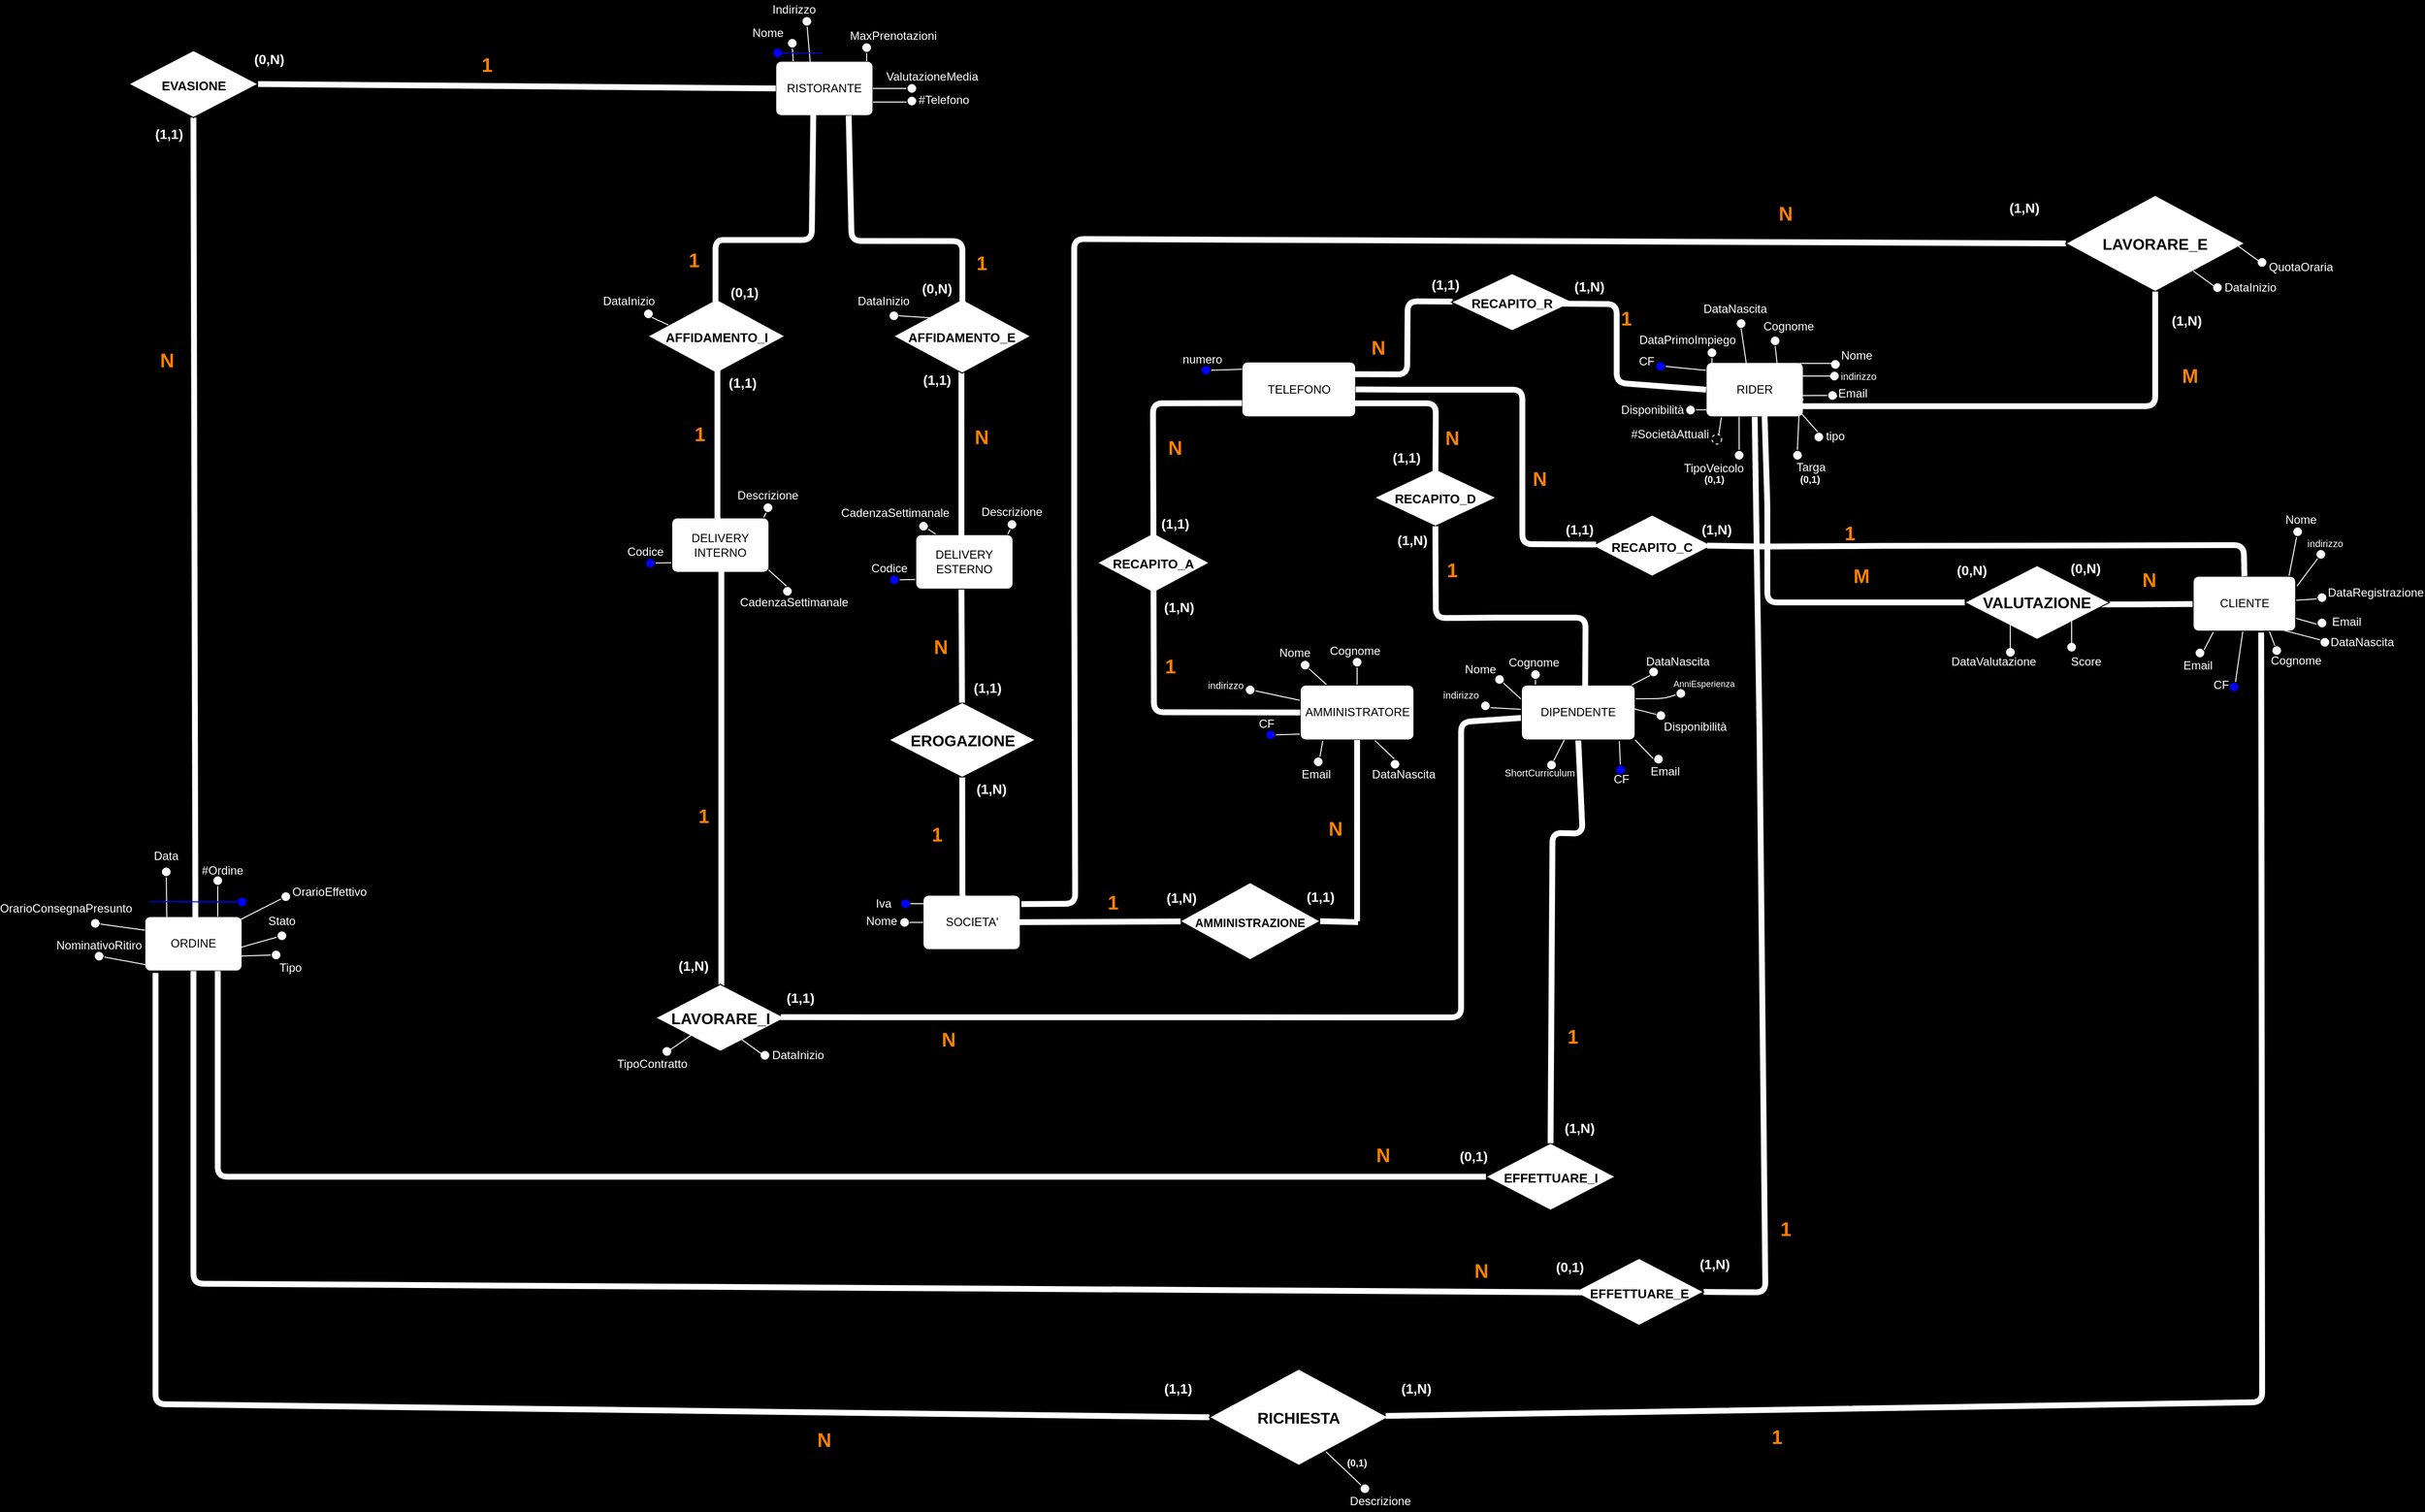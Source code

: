 <mxfile version="13.9.9" type="device"><diagram id="R2lEEEUBdFMjLlhIrx00" name="Page-1"><mxGraphModel dx="5475" dy="3255" grid="0" gridSize="10" guides="1" tooltips="1" connect="1" arrows="1" fold="1" page="1" pageScale="1" pageWidth="1920" pageHeight="1200" background="#000000" math="0" shadow="0" extFonts="Permanent Marker^https://fonts.googleapis.com/css?family=Permanent+Marker"><root><mxCell id="0"/><mxCell id="1" parent="0"/><mxCell id="vzcv5zY3Bywiz76eeJq--7" value="" style="endArrow=none;html=1;strokeColor=#FFFFFF;" parent="1" source="vzcv5zY3Bywiz76eeJq--8" target="vzcv5zY3Bywiz76eeJq--51" edge="1"><mxGeometry width="50" height="50" relative="1" as="geometry"><mxPoint x="188" y="-58.75" as="sourcePoint"/><mxPoint x="188" y="-35.25" as="targetPoint"/></mxGeometry></mxCell><mxCell id="vzcv5zY3Bywiz76eeJq--8" value="" style="ellipse;whiteSpace=wrap;html=1;" parent="1" vertex="1"><mxGeometry x="156.5" y="-81.5" width="10" height="10" as="geometry"/></mxCell><mxCell id="vzcv5zY3Bywiz76eeJq--10" value="Nome" style="text;html=1;strokeColor=none;fillColor=none;align=center;verticalAlign=middle;whiteSpace=wrap;rounded=0;fontColor=#FFFFFF;" parent="1" vertex="1"><mxGeometry x="131" y="-99.5" width="40" height="20" as="geometry"/></mxCell><mxCell id="vzcv5zY3Bywiz76eeJq--11" value="" style="endArrow=none;html=1;strokeColor=#FFFFFF;exitX=0.5;exitY=1;exitDx=0;exitDy=0;" parent="1" source="vzcv5zY3Bywiz76eeJq--12" target="vzcv5zY3Bywiz76eeJq--51" edge="1"><mxGeometry width="50" height="50" relative="1" as="geometry"><mxPoint x="238" y="-58.75" as="sourcePoint"/><mxPoint x="238" y="-45.75" as="targetPoint"/></mxGeometry></mxCell><mxCell id="vzcv5zY3Bywiz76eeJq--12" value="" style="ellipse;whiteSpace=wrap;html=1;" parent="1" vertex="1"><mxGeometry x="210" y="-84.5" width="10" height="10" as="geometry"/></mxCell><mxCell id="vzcv5zY3Bywiz76eeJq--13" value="Cognome" style="text;html=1;strokeColor=none;fillColor=none;align=center;verticalAlign=middle;whiteSpace=wrap;rounded=0;fontColor=#FFFFFF;" parent="1" vertex="1"><mxGeometry x="193" y="-101.5" width="40" height="20" as="geometry"/></mxCell><mxCell id="vzcv5zY3Bywiz76eeJq--14" value="" style="endArrow=none;html=1;strokeColor=#FFFFFF;" parent="1" target="vzcv5zY3Bywiz76eeJq--51" edge="1"><mxGeometry width="50" height="50" relative="1" as="geometry"><mxPoint x="107" y="-50.75" as="sourcePoint"/><mxPoint x="146" y="-39.25" as="targetPoint"/></mxGeometry></mxCell><mxCell id="vzcv5zY3Bywiz76eeJq--19" value="" style="endArrow=none;html=1;strokeColor=#FFFFFF;entryX=0;entryY=0.25;entryDx=0;entryDy=0;exitX=1;exitY=0.5;exitDx=0;exitDy=0;" parent="1" source="vzcv5zY3Bywiz76eeJq--21" edge="1"><mxGeometry width="50" height="50" relative="1" as="geometry"><mxPoint x="125.557" y="-4.412" as="sourcePoint"/><mxPoint x="163" y="-5.75" as="targetPoint"/></mxGeometry></mxCell><mxCell id="vzcv5zY3Bywiz76eeJq--20" value="CF" style="text;html=1;strokeColor=none;fillColor=none;align=center;verticalAlign=middle;whiteSpace=wrap;rounded=0;fontColor=#FFFFFF;" parent="1" vertex="1"><mxGeometry x="102" y="-25.75" width="40" height="20" as="geometry"/></mxCell><mxCell id="vzcv5zY3Bywiz76eeJq--21" value="" style="ellipse;whiteSpace=wrap;html=1;fontColor=#FF0000;fillColor=#0000FF;" parent="1" vertex="1"><mxGeometry x="121" y="-9.75" width="10" height="10" as="geometry"/></mxCell><mxCell id="vzcv5zY3Bywiz76eeJq--34" value="" style="endArrow=none;html=1;strokeColor=#FFFFFF;exitX=1;exitY=0.5;exitDx=0;exitDy=0;" parent="1" source="vzcv5zY3Bywiz76eeJq--36" edge="1"><mxGeometry width="50" height="50" relative="1" as="geometry"><mxPoint x="263.637" y="1.088" as="sourcePoint"/><mxPoint x="228.003" y="-4" as="targetPoint"/></mxGeometry></mxCell><mxCell id="vzcv5zY3Bywiz76eeJq--35" value="DataNascita" style="text;html=1;strokeColor=none;fillColor=none;align=center;verticalAlign=middle;whiteSpace=wrap;rounded=0;fontColor=#FFFFFF;" parent="1" vertex="1"><mxGeometry x="243" y="26" width="40" height="20" as="geometry"/></mxCell><mxCell id="vzcv5zY3Bywiz76eeJq--36" value="" style="ellipse;whiteSpace=wrap;html=1;" parent="1" vertex="1"><mxGeometry x="249.0" y="20.5" width="10" height="10" as="geometry"/></mxCell><mxCell id="vzcv5zY3Bywiz76eeJq--42" value="" style="ellipse;whiteSpace=wrap;html=1;" parent="1" vertex="1"><mxGeometry x="100" y="-56" width="10" height="10" as="geometry"/></mxCell><mxCell id="vzcv5zY3Bywiz76eeJq--43" value="&lt;font style=&quot;font-size: 10px&quot;&gt;indirizzo&lt;/font&gt;" style="text;html=1;strokeColor=none;fillColor=none;align=center;verticalAlign=middle;whiteSpace=wrap;rounded=0;fontColor=#FFFFFF;" parent="1" vertex="1"><mxGeometry x="60" y="-66" width="40" height="20" as="geometry"/></mxCell><mxCell id="vzcv5zY3Bywiz76eeJq--51" value="AMMINISTRATORE" style="rounded=1;arcSize=10;whiteSpace=wrap;html=1;align=center;" parent="1" vertex="1"><mxGeometry x="156.5" y="-56" width="117" height="56.5" as="geometry"/></mxCell><mxCell id="vzcv5zY3Bywiz76eeJq--55" value="RIDER" style="rounded=1;arcSize=10;whiteSpace=wrap;html=1;align=center;" parent="1" vertex="1"><mxGeometry x="574" y="-388" width="100" height="56" as="geometry"/></mxCell><mxCell id="vzcv5zY3Bywiz76eeJq--58" value="" style="endArrow=none;html=1;strokeColor=#FFFFFF;entryX=0.25;entryY=0;entryDx=0;entryDy=0;" parent="1" edge="1"><mxGeometry width="50" height="50" relative="1" as="geometry"><mxPoint x="580.0" y="-397" as="sourcePoint"/><mxPoint x="580.0" y="-384" as="targetPoint"/></mxGeometry></mxCell><mxCell id="vzcv5zY3Bywiz76eeJq--59" value="" style="ellipse;whiteSpace=wrap;html=1;" parent="1" vertex="1"><mxGeometry x="575" y="-403" width="10" height="10" as="geometry"/></mxCell><mxCell id="vzcv5zY3Bywiz76eeJq--60" value="DataPrimoImpiego" style="text;html=1;strokeColor=none;fillColor=none;align=center;verticalAlign=middle;whiteSpace=wrap;rounded=0;fontColor=#FFFFFF;" parent="1" vertex="1"><mxGeometry x="535" y="-421" width="40" height="20" as="geometry"/></mxCell><mxCell id="vzcv5zY3Bywiz76eeJq--64" value="" style="endArrow=none;html=1;strokeColor=#FFFFFF;exitX=0.157;exitY=1.007;exitDx=0;exitDy=0;exitPerimeter=0;" parent="1" source="vzcv5zY3Bywiz76eeJq--55" edge="1"><mxGeometry width="50" height="50" relative="1" as="geometry"><mxPoint x="660.0" y="-397" as="sourcePoint"/><mxPoint x="587" y="-313.5" as="targetPoint"/><Array as="points"><mxPoint x="587" y="-313.5"/></Array></mxGeometry></mxCell><mxCell id="vzcv5zY3Bywiz76eeJq--65" value="" style="ellipse;whiteSpace=wrap;html=1;dashed=1;strokeColor=#FFFFFF;fillColor=none;" parent="1" vertex="1"><mxGeometry x="580" y="-314" width="10" height="10" as="geometry"/></mxCell><mxCell id="vzcv5zY3Bywiz76eeJq--66" value="#SocietàAttuali" style="text;html=1;strokeColor=none;fillColor=none;align=center;verticalAlign=middle;whiteSpace=wrap;rounded=0;fontColor=#FFFFFF;" parent="1" vertex="1"><mxGeometry x="517" y="-324" width="40" height="20" as="geometry"/></mxCell><mxCell id="vzcv5zY3Bywiz76eeJq--73" value="" style="endArrow=none;html=1;strokeColor=#FFFFFF;entryX=0;entryY=0.5;entryDx=0;entryDy=0;" parent="1" edge="1"><mxGeometry width="50" height="50" relative="1" as="geometry"><mxPoint x="561.0" y="-339.2" as="sourcePoint"/><mxPoint x="594" y="-339.2" as="targetPoint"/></mxGeometry></mxCell><mxCell id="vzcv5zY3Bywiz76eeJq--74" value="" style="ellipse;whiteSpace=wrap;html=1;" parent="1" vertex="1"><mxGeometry x="553" y="-344" width="10" height="10" as="geometry"/></mxCell><mxCell id="vzcv5zY3Bywiz76eeJq--75" value="Disponibilità" style="text;html=1;strokeColor=none;fillColor=none;align=center;verticalAlign=middle;whiteSpace=wrap;rounded=0;fontColor=#FFFFFF;" parent="1" vertex="1"><mxGeometry x="499" y="-349" width="40" height="20" as="geometry"/></mxCell><mxCell id="vzcv5zY3Bywiz76eeJq--80" value="TipoVeicolo" style="text;html=1;strokeColor=none;fillColor=none;align=center;verticalAlign=middle;whiteSpace=wrap;rounded=0;fontColor=#FFFFFF;" parent="1" vertex="1"><mxGeometry x="551" y="-287.5" width="62" height="16.5" as="geometry"/></mxCell><mxCell id="vzcv5zY3Bywiz76eeJq--83" value="Targa" style="text;html=1;strokeColor=none;fillColor=none;align=center;verticalAlign=middle;whiteSpace=wrap;rounded=0;fontColor=#FFFFFF;" parent="1" vertex="1"><mxGeometry x="662" y="-290" width="40" height="20" as="geometry"/></mxCell><mxCell id="vzcv5zY3Bywiz76eeJq--84" value="" style="endArrow=none;html=1;strokeColor=#FFFFFF;exitX=0.5;exitY=0;exitDx=0;exitDy=0;" parent="1" source="ZHNp1-7oVOOSeMhIBKaR-1" edge="1"><mxGeometry width="50" height="50" relative="1" as="geometry"><mxPoint x="607.84" y="-312.37" as="sourcePoint"/><mxPoint x="607.93" y="-332" as="targetPoint"/></mxGeometry></mxCell><mxCell id="vzcv5zY3Bywiz76eeJq--86" value="" style="endArrow=none;html=1;strokeColor=#FFFFFF;" parent="1" edge="1" target="x25pBE01NHQc0nAH5iXi-88"><mxGeometry width="50" height="50" relative="1" as="geometry"><mxPoint x="1207.5" y="-145" as="sourcePoint"/><mxPoint x="1207.5" y="-132" as="targetPoint"/></mxGeometry></mxCell><mxCell id="vzcv5zY3Bywiz76eeJq--87" value="" style="ellipse;whiteSpace=wrap;html=1;" parent="1" vertex="1"><mxGeometry x="1202.5" y="-151" width="10" height="10" as="geometry"/></mxCell><mxCell id="vzcv5zY3Bywiz76eeJq--88" value="DataRegistrazione" style="text;html=1;strokeColor=none;fillColor=none;align=center;verticalAlign=middle;whiteSpace=wrap;rounded=0;fontColor=#FFFFFF;" parent="1" vertex="1"><mxGeometry x="1243" y="-161" width="40" height="20" as="geometry"/></mxCell><mxCell id="vzcv5zY3Bywiz76eeJq--92" value="" style="endArrow=none;html=1;strokeColor=#FFFFFF;entryX=1;entryY=0.25;entryDx=0;entryDy=0;" parent="1" source="vzcv5zY3Bywiz76eeJq--93" target="x25pBE01NHQc0nAH5iXi-28" edge="1"><mxGeometry width="50" height="50" relative="1" as="geometry"><mxPoint x="628.0" y="1.63" as="sourcePoint"/><mxPoint x="544.99" y="-19.62" as="targetPoint"/><Array as="points"><mxPoint x="530" y="-42"/></Array></mxGeometry></mxCell><mxCell id="vzcv5zY3Bywiz76eeJq--93" value="" style="ellipse;whiteSpace=wrap;html=1;" parent="1" vertex="1"><mxGeometry x="543" y="-52.37" width="10" height="10" as="geometry"/></mxCell><mxCell id="vzcv5zY3Bywiz76eeJq--94" value="AnniEsperienza" style="text;html=1;strokeColor=none;fillColor=none;align=center;verticalAlign=middle;whiteSpace=wrap;rounded=0;fontColor=#FFFFFF;fontSize=9;" parent="1" vertex="1"><mxGeometry x="537.5" y="-66.75" width="67.5" height="20.38" as="geometry"/></mxCell><mxCell id="vzcv5zY3Bywiz76eeJq--96" value="" style="ellipse;whiteSpace=wrap;html=1;" parent="1" vertex="1"><mxGeometry x="410" y="21.25" width="10" height="10" as="geometry"/></mxCell><mxCell id="vzcv5zY3Bywiz76eeJq--97" value="&lt;font style=&quot;font-size: 10px&quot;&gt;ShortCurriculum&lt;/font&gt;" style="text;html=1;strokeColor=none;fillColor=none;align=center;verticalAlign=middle;whiteSpace=wrap;rounded=0;fontColor=#FFFFFF;" parent="1" vertex="1"><mxGeometry x="381" y="24.25" width="44" height="18.5" as="geometry"/></mxCell><mxCell id="vzcv5zY3Bywiz76eeJq--99" value="" style="endArrow=none;html=1;strokeColor=#FFFFFF;entryX=0.962;entryY=-0.008;entryDx=0;entryDy=0;entryPerimeter=0;" parent="1" edge="1"><mxGeometry width="50" height="50" relative="1" as="geometry"><mxPoint x="-391.0" y="-237.5" as="sourcePoint"/><mxPoint x="-396.8" y="-225.448" as="targetPoint"/></mxGeometry></mxCell><mxCell id="vzcv5zY3Bywiz76eeJq--100" value="" style="ellipse;whiteSpace=wrap;html=1;" parent="1" vertex="1"><mxGeometry x="-396" y="-243.5" width="10" height="10" as="geometry"/></mxCell><mxCell id="vzcv5zY3Bywiz76eeJq--101" value="Descrizione" style="text;html=1;strokeColor=none;fillColor=none;align=center;verticalAlign=middle;whiteSpace=wrap;rounded=0;fontColor=#FFFFFF;" parent="1" vertex="1"><mxGeometry x="-411" y="-261.5" width="40" height="20" as="geometry"/></mxCell><mxCell id="vzcv5zY3Bywiz76eeJq--106" value="" style="endArrow=none;html=1;strokeColor=#FFFFFF;entryX=0;entryY=0.5;entryDx=0;entryDy=0;" parent="1" edge="1"><mxGeometry width="50" height="50" relative="1" as="geometry"><mxPoint x="-512" y="-181.5" as="sourcePoint"/><mxPoint x="-483" y="-182" as="targetPoint"/></mxGeometry></mxCell><mxCell id="vzcv5zY3Bywiz76eeJq--107" value="Codice" style="text;html=1;strokeColor=none;fillColor=none;align=center;verticalAlign=middle;whiteSpace=wrap;rounded=0;fontColor=#FFFFFF;" parent="1" vertex="1"><mxGeometry x="-537" y="-203.5" width="40" height="20" as="geometry"/></mxCell><mxCell id="vzcv5zY3Bywiz76eeJq--108" value="" style="ellipse;whiteSpace=wrap;html=1;fontColor=#FF0000;fillColor=#0000FF;" parent="1" vertex="1"><mxGeometry x="-517" y="-186.5" width="10" height="10" as="geometry"/></mxCell><mxCell id="vzcv5zY3Bywiz76eeJq--112" value="" style="endArrow=none;html=1;strokeColor=#FFFFFF;entryX=0.998;entryY=0.6;entryDx=0;entryDy=0;exitX=1;exitY=0.5;exitDx=0;exitDy=0;entryPerimeter=0;" parent="1" source="vzcv5zY3Bywiz76eeJq--114" edge="1"><mxGeometry width="50" height="50" relative="1" as="geometry"><mxPoint x="-329.383" y="-182.162" as="sourcePoint"/><mxPoint x="-399.14" y="-182.4" as="targetPoint"/></mxGeometry></mxCell><mxCell id="vzcv5zY3Bywiz76eeJq--113" value="CadenzaSettimanale" style="text;html=1;strokeColor=none;fillColor=none;align=center;verticalAlign=middle;whiteSpace=wrap;rounded=0;fontColor=#FFFFFF;" parent="1" vertex="1"><mxGeometry x="-384" y="-151" width="40" height="20" as="geometry"/></mxCell><mxCell id="vzcv5zY3Bywiz76eeJq--114" value="" style="ellipse;whiteSpace=wrap;html=1;" parent="1" vertex="1"><mxGeometry x="-376" y="-157.5" width="10" height="10" as="geometry"/></mxCell><mxCell id="vzcv5zY3Bywiz76eeJq--133" value="DELIVERY INTERNO" style="rounded=1;arcSize=10;whiteSpace=wrap;html=1;align=center;" parent="1" vertex="1"><mxGeometry x="-490" y="-228" width="100" height="56" as="geometry"/></mxCell><mxCell id="vzcv5zY3Bywiz76eeJq--137" value="RISTORANTE" style="rounded=1;arcSize=10;whiteSpace=wrap;html=1;align=center;" parent="1" vertex="1"><mxGeometry x="-383" y="-698" width="100" height="56" as="geometry"/></mxCell><mxCell id="vzcv5zY3Bywiz76eeJq--138" value="" style="endArrow=none;html=1;strokeColor=#FFFFFF;entryX=1;entryY=0.75;entryDx=0;entryDy=0;" parent="1" target="vzcv5zY3Bywiz76eeJq--137" edge="1"><mxGeometry width="50" height="50" relative="1" as="geometry"><mxPoint x="-245" y="-656" as="sourcePoint"/><mxPoint x="-216" y="-600" as="targetPoint"/></mxGeometry></mxCell><mxCell id="vzcv5zY3Bywiz76eeJq--139" value="" style="ellipse;whiteSpace=wrap;html=1;" parent="1" vertex="1"><mxGeometry x="-248" y="-662" width="10" height="10" as="geometry"/></mxCell><mxCell id="vzcv5zY3Bywiz76eeJq--140" value="#Telefono" style="text;html=1;strokeColor=none;fillColor=none;align=center;verticalAlign=middle;whiteSpace=wrap;rounded=0;fontColor=#FFFFFF;" parent="1" vertex="1"><mxGeometry x="-230" y="-668" width="40" height="20" as="geometry"/></mxCell><mxCell id="vzcv5zY3Bywiz76eeJq--141" value="" style="endArrow=none;html=1;strokeColor=#FFFFFF;entryX=0.25;entryY=0;entryDx=0;entryDy=0;" parent="1" edge="1"><mxGeometry width="50" height="50" relative="1" as="geometry"><mxPoint x="-289.5" y="-711" as="sourcePoint"/><mxPoint x="-289.5" y="-698.0" as="targetPoint"/></mxGeometry></mxCell><mxCell id="vzcv5zY3Bywiz76eeJq--142" value="" style="ellipse;whiteSpace=wrap;html=1;" parent="1" vertex="1"><mxGeometry x="-294.5" y="-717" width="10" height="10" as="geometry"/></mxCell><mxCell id="vzcv5zY3Bywiz76eeJq--143" value="MaxPrenotazioni" style="text;html=1;strokeColor=none;fillColor=none;align=center;verticalAlign=middle;whiteSpace=wrap;rounded=0;fontColor=#FFFFFF;" parent="1" vertex="1"><mxGeometry x="-282.5" y="-734" width="40" height="20" as="geometry"/></mxCell><mxCell id="vzcv5zY3Bywiz76eeJq--144" value="" style="endArrow=none;html=1;strokeColor=#FFFFFF;exitX=0.5;exitY=1;exitDx=0;exitDy=0;entryX=0.354;entryY=0.012;entryDx=0;entryDy=0;entryPerimeter=0;" parent="1" target="vzcv5zY3Bywiz76eeJq--137" edge="1"><mxGeometry width="50" height="50" relative="1" as="geometry"><mxPoint x="-351" y="-737" as="sourcePoint"/><mxPoint x="-348" y="-700" as="targetPoint"/></mxGeometry></mxCell><mxCell id="vzcv5zY3Bywiz76eeJq--145" value="" style="endArrow=none;html=1;strokeColor=#FFFFFF;entryX=0.18;entryY=0;entryDx=0;entryDy=0;exitX=0.5;exitY=1;exitDx=0;exitDy=0;entryPerimeter=0;" parent="1" source="vzcv5zY3Bywiz76eeJq--147" target="vzcv5zY3Bywiz76eeJq--137" edge="1"><mxGeometry width="50" height="50" relative="1" as="geometry"><mxPoint x="-420.443" y="-656.662" as="sourcePoint"/><mxPoint x="-383" y="-658.0" as="targetPoint"/></mxGeometry></mxCell><mxCell id="vzcv5zY3Bywiz76eeJq--146" value="Nome" style="text;html=1;strokeColor=none;fillColor=none;align=center;verticalAlign=middle;whiteSpace=wrap;rounded=0;fontColor=#FFFFFF;" parent="1" vertex="1"><mxGeometry x="-411" y="-737" width="40" height="20" as="geometry"/></mxCell><mxCell id="vzcv5zY3Bywiz76eeJq--147" value="" style="ellipse;whiteSpace=wrap;html=1;fontColor=#FF0000;fillColor=#FFFFFF;" parent="1" vertex="1"><mxGeometry x="-371" y="-721.5" width="10" height="10" as="geometry"/></mxCell><mxCell id="vzcv5zY3Bywiz76eeJq--151" value="" style="endArrow=none;html=1;strokeColor=#FFFFFF;entryX=1;entryY=0.5;entryDx=0;entryDy=0;" parent="1" source="vzcv5zY3Bywiz76eeJq--153" target="vzcv5zY3Bywiz76eeJq--137" edge="1"><mxGeometry width="50" height="50" relative="1" as="geometry"><mxPoint x="-239" y="-670" as="sourcePoint"/><mxPoint x="-283" y="-692" as="targetPoint"/></mxGeometry></mxCell><mxCell id="vzcv5zY3Bywiz76eeJq--152" value="ValutazioneMedia" style="text;html=1;strokeColor=none;fillColor=none;align=center;verticalAlign=middle;whiteSpace=wrap;rounded=0;fontColor=#FFFFFF;" parent="1" vertex="1"><mxGeometry x="-242.5" y="-692" width="40" height="20" as="geometry"/></mxCell><mxCell id="vzcv5zY3Bywiz76eeJq--153" value="" style="ellipse;whiteSpace=wrap;html=1;" parent="1" vertex="1"><mxGeometry x="-248" y="-675" width="10" height="10" as="geometry"/></mxCell><mxCell id="vzcv5zY3Bywiz76eeJq--185" value="ORDINE" style="rounded=1;arcSize=10;whiteSpace=wrap;html=1;align=center;" parent="1" vertex="1"><mxGeometry x="-1032" y="182.25" width="100" height="56" as="geometry"/></mxCell><mxCell id="vzcv5zY3Bywiz76eeJq--186" value="" style="endArrow=none;html=1;strokeColor=#FFFFFF;entryX=0.226;entryY=0.021;entryDx=0;entryDy=0;entryPerimeter=0;" parent="1" target="vzcv5zY3Bywiz76eeJq--185" edge="1"><mxGeometry width="50" height="50" relative="1" as="geometry"><mxPoint x="-1010" y="135" as="sourcePoint"/><mxPoint x="-919" y="135.25" as="targetPoint"/></mxGeometry></mxCell><mxCell id="vzcv5zY3Bywiz76eeJq--187" value="" style="ellipse;whiteSpace=wrap;html=1;fillColor=#FFFFFF;" parent="1" vertex="1"><mxGeometry x="-1015" y="131.25" width="10" height="10" as="geometry"/></mxCell><mxCell id="vzcv5zY3Bywiz76eeJq--188" value="Data" style="text;html=1;strokeColor=none;fillColor=none;align=center;verticalAlign=middle;whiteSpace=wrap;rounded=0;fontColor=#FFFFFF;" parent="1" vertex="1"><mxGeometry x="-1030" y="110.25" width="40" height="20" as="geometry"/></mxCell><mxCell id="vzcv5zY3Bywiz76eeJq--193" value="" style="endArrow=none;html=1;strokeColor=#FFFFFF;entryX=0.75;entryY=0;entryDx=0;entryDy=0;" parent="1" target="vzcv5zY3Bywiz76eeJq--185" edge="1"><mxGeometry width="50" height="50" relative="1" as="geometry"><mxPoint x="-957" y="148" as="sourcePoint"/><mxPoint x="-897" y="140.25" as="targetPoint"/></mxGeometry></mxCell><mxCell id="vzcv5zY3Bywiz76eeJq--194" value="#Ordine" style="text;html=1;strokeColor=none;fillColor=none;align=center;verticalAlign=middle;whiteSpace=wrap;rounded=0;fontColor=#FFFFFF;" parent="1" vertex="1"><mxGeometry x="-972" y="125" width="40" height="20" as="geometry"/></mxCell><mxCell id="vzcv5zY3Bywiz76eeJq--195" value="" style="ellipse;whiteSpace=wrap;html=1;fontColor=#FF0000;fillColor=#FFFFFF;" parent="1" vertex="1"><mxGeometry x="-962" y="140.25" width="10" height="10" as="geometry"/></mxCell><mxCell id="vzcv5zY3Bywiz76eeJq--211" value="" style="endArrow=none;html=1;strokeColor=#FFFFFF;entryX=1;entryY=0.5;entryDx=0;entryDy=0;" parent="1" source="vzcv5zY3Bywiz76eeJq--213" edge="1"><mxGeometry width="50" height="50" relative="1" as="geometry"><mxPoint x="-893" y="223" as="sourcePoint"/><mxPoint x="-937" y="223" as="targetPoint"/></mxGeometry></mxCell><mxCell id="vzcv5zY3Bywiz76eeJq--212" value="Tipo" style="text;html=1;strokeColor=none;fillColor=none;align=center;verticalAlign=middle;whiteSpace=wrap;rounded=0;fontColor=#FFFFFF;" parent="1" vertex="1"><mxGeometry x="-902" y="225" width="40" height="20" as="geometry"/></mxCell><mxCell id="vzcv5zY3Bywiz76eeJq--213" value="" style="ellipse;whiteSpace=wrap;html=1;" parent="1" vertex="1"><mxGeometry x="-902" y="216.75" width="10" height="10" as="geometry"/></mxCell><mxCell id="vzcv5zY3Bywiz76eeJq--215" value="" style="endArrow=none;html=1;strokeColor=#FFFFFF;entryX=0;entryY=0.25;entryDx=0;entryDy=0;" parent="1" source="vzcv5zY3Bywiz76eeJq--217" target="vzcv5zY3Bywiz76eeJq--185" edge="1"><mxGeometry width="50" height="50" relative="1" as="geometry"><mxPoint x="-1079" y="189.25" as="sourcePoint"/><mxPoint x="-1032" y="228.25" as="targetPoint"/></mxGeometry></mxCell><mxCell id="vzcv5zY3Bywiz76eeJq--216" value="OrarioConsegnaPresunto" style="text;html=1;strokeColor=none;fillColor=none;align=center;verticalAlign=middle;whiteSpace=wrap;rounded=0;fontColor=#FFFFFF;" parent="1" vertex="1"><mxGeometry x="-1133" y="164.25" width="40" height="20" as="geometry"/></mxCell><mxCell id="vzcv5zY3Bywiz76eeJq--217" value="" style="ellipse;whiteSpace=wrap;html=1;" parent="1" vertex="1"><mxGeometry x="-1088" y="184.25" width="10" height="10" as="geometry"/></mxCell><mxCell id="vzcv5zY3Bywiz76eeJq--218" value="" style="endArrow=none;html=1;strokeColor=#FFFFFF;entryX=1;entryY=0.5;entryDx=0;entryDy=0;" parent="1" target="vzcv5zY3Bywiz76eeJq--217" edge="1"><mxGeometry width="50" height="50" relative="1" as="geometry"><mxPoint x="-1079" y="189.25" as="sourcePoint"/><mxPoint x="-1123" y="189.25" as="targetPoint"/></mxGeometry></mxCell><mxCell id="vzcv5zY3Bywiz76eeJq--220" value="" style="endArrow=none;html=1;strokeColor=#0000FF;" parent="1" edge="1"><mxGeometry width="50" height="50" relative="1" as="geometry"><mxPoint x="-994" y="167.25" as="sourcePoint"/><mxPoint x="-934" y="167.25" as="targetPoint"/></mxGeometry></mxCell><mxCell id="vzcv5zY3Bywiz76eeJq--221" value="" style="ellipse;whiteSpace=wrap;html=1;fontColor=#FF0000;fillColor=#0000FF;" parent="1" vertex="1"><mxGeometry x="-937" y="162.25" width="10" height="10" as="geometry"/></mxCell><mxCell id="vzcv5zY3Bywiz76eeJq--223" value="" style="ellipse;whiteSpace=wrap;html=1;fontColor=#FF0000;fillColor=#0000FF;" parent="1" vertex="1"><mxGeometry x="-386" y="-711.5" width="10" height="10" as="geometry"/></mxCell><mxCell id="vzcv5zY3Bywiz76eeJq--227" value="" style="endArrow=none;html=1;strokeColor=#FFFFFF;" parent="1" edge="1"><mxGeometry width="50" height="50" relative="1" as="geometry"><mxPoint x="-1079" y="222.92" as="sourcePoint"/><mxPoint x="-1007" y="236.25" as="targetPoint"/></mxGeometry></mxCell><mxCell id="vzcv5zY3Bywiz76eeJq--228" value="" style="ellipse;whiteSpace=wrap;html=1;fillColor=#FFFFFF;" parent="1" vertex="1"><mxGeometry x="-1084" y="218" width="10" height="10" as="geometry"/></mxCell><mxCell id="vzcv5zY3Bywiz76eeJq--229" value="NominativoRitiro" style="text;html=1;strokeColor=none;fillColor=none;align=center;verticalAlign=middle;whiteSpace=wrap;rounded=0;fontColor=#FFFFFF;" parent="1" vertex="1"><mxGeometry x="-1099" y="202" width="40" height="20" as="geometry"/></mxCell><mxCell id="vzcv5zY3Bywiz76eeJq--241" value="" style="endArrow=none;html=1;strokeColor=#FFFFFF;" parent="1" source="vzcv5zY3Bywiz76eeJq--243" edge="1"><mxGeometry width="50" height="50" relative="1" as="geometry"><mxPoint x="-893" y="108.08" as="sourcePoint"/><mxPoint x="-935" y="186" as="targetPoint"/><Array as="points"><mxPoint x="-935" y="186"/></Array></mxGeometry></mxCell><mxCell id="vzcv5zY3Bywiz76eeJq--242" value="OrarioEffettivo" style="text;html=1;strokeColor=none;fillColor=none;align=center;verticalAlign=middle;whiteSpace=wrap;rounded=0;fontColor=#FFFFFF;" parent="1" vertex="1"><mxGeometry x="-862" y="146.75" width="40" height="20" as="geometry"/></mxCell><mxCell id="vzcv5zY3Bywiz76eeJq--243" value="" style="ellipse;whiteSpace=wrap;html=1;" parent="1" vertex="1"><mxGeometry x="-892" y="156.75" width="10" height="10" as="geometry"/></mxCell><mxCell id="vzcv5zY3Bywiz76eeJq--249" value="SOCIETA'" style="rounded=1;arcSize=10;whiteSpace=wrap;html=1;align=center;" parent="1" vertex="1"><mxGeometry x="-231.5" y="160.25" width="100" height="56" as="geometry"/></mxCell><mxCell id="vzcv5zY3Bywiz76eeJq--250" value="" style="ellipse;whiteSpace=wrap;html=1;" parent="1" vertex="1"><mxGeometry x="-255.5" y="183.25" width="10" height="10" as="geometry"/></mxCell><mxCell id="vzcv5zY3Bywiz76eeJq--251" value="Nome" style="text;html=1;strokeColor=none;fillColor=none;align=center;verticalAlign=middle;whiteSpace=wrap;rounded=0;fontColor=#FFFFFF;" parent="1" vertex="1"><mxGeometry x="-294.5" y="177" width="40" height="20" as="geometry"/></mxCell><mxCell id="vzcv5zY3Bywiz76eeJq--252" value="" style="endArrow=none;html=1;strokeColor=#FFFFFF;entryX=0;entryY=0.5;entryDx=0;entryDy=0;exitX=1;exitY=0.5;exitDx=0;exitDy=0;" parent="1" source="vzcv5zY3Bywiz76eeJq--250" target="vzcv5zY3Bywiz76eeJq--249" edge="1"><mxGeometry width="50" height="50" relative="1" as="geometry"><mxPoint x="-234.5" y="95.8" as="sourcePoint"/><mxPoint x="-201.5" y="95.8" as="targetPoint"/></mxGeometry></mxCell><mxCell id="vzcv5zY3Bywiz76eeJq--253" value="" style="ellipse;whiteSpace=wrap;html=1;fillColor=#0000FF;" parent="1" vertex="1"><mxGeometry x="-254.5" y="164" width="10" height="10" as="geometry"/></mxCell><mxCell id="vzcv5zY3Bywiz76eeJq--254" value="Iva" style="text;html=1;strokeColor=none;fillColor=none;align=center;verticalAlign=middle;whiteSpace=wrap;rounded=0;fontColor=#FFFFFF;" parent="1" vertex="1"><mxGeometry x="-292.5" y="159" width="40" height="20" as="geometry"/></mxCell><mxCell id="vzcv5zY3Bywiz76eeJq--255" value="" style="endArrow=none;html=1;strokeColor=#FFFFFF;entryX=0;entryY=0.5;entryDx=0;entryDy=0;exitX=1;exitY=0.5;exitDx=0;exitDy=0;" parent="1" source="vzcv5zY3Bywiz76eeJq--253" edge="1"><mxGeometry width="50" height="50" relative="1" as="geometry"><mxPoint x="-233.5" y="77.8" as="sourcePoint"/><mxPoint x="-230.5" y="169" as="targetPoint"/></mxGeometry></mxCell><mxCell id="vzcv5zY3Bywiz76eeJq--256" value="&lt;b style=&quot;font-size: 16px;&quot;&gt;EROGAZIONE&lt;/b&gt;" style="rhombus;whiteSpace=wrap;html=1;fillColor=#FFFFFF;fontSize=16;fontColor=#000000;" parent="1" vertex="1"><mxGeometry x="-266.5" y="-38" width="150.5" height="77" as="geometry"/></mxCell><mxCell id="vzcv5zY3Bywiz76eeJq--259" value="" style="endArrow=none;html=1;strokeColor=#FFFFFF;fillColor=#ffffff;fontColor=#000000;strokeWidth=6;fontSize=6;entryX=0.5;entryY=1;entryDx=0;entryDy=0;" parent="1" source="vzcv5zY3Bywiz76eeJq--256" edge="1"><mxGeometry width="50" height="50" relative="1" as="geometry"><mxPoint x="-188.25" y="-28.5" as="sourcePoint"/><mxPoint x="-192" y="-160.5" as="targetPoint"/><Array as="points"/></mxGeometry></mxCell><mxCell id="vzcv5zY3Bywiz76eeJq--261" value="" style="endArrow=none;html=1;strokeColor=#FFFFFF;fillColor=#ffffff;fontColor=#000000;strokeWidth=6;fontSize=6;" parent="1" target="vzcv5zY3Bywiz76eeJq--256" edge="1"><mxGeometry width="50" height="50" relative="1" as="geometry"><mxPoint x="-182" y="167" as="sourcePoint"/><mxPoint x="-182.21" y="46" as="targetPoint"/><Array as="points"><mxPoint x="-191" y="167"/></Array></mxGeometry></mxCell><mxCell id="vzcv5zY3Bywiz76eeJq--262" value="&lt;b&gt;&lt;font style=&quot;font-size: 12px&quot;&gt;AMMINISTRAZIONE&lt;/font&gt;&lt;/b&gt;" style="rhombus;whiteSpace=wrap;html=1;fillColor=#FFFFFF;fontSize=16;fontColor=#000000;" parent="1" vertex="1"><mxGeometry x="33" y="147.25" width="144" height="79.5" as="geometry"/></mxCell><mxCell id="vzcv5zY3Bywiz76eeJq--264" value="" style="endArrow=none;html=1;strokeColor=#FFFFFF;fillColor=#ffffff;fontColor=#000000;strokeWidth=6;fontSize=6;entryX=1;entryY=0.5;entryDx=0;entryDy=0;" parent="1" target="vzcv5zY3Bywiz76eeJq--262" edge="1"><mxGeometry width="50" height="50" relative="1" as="geometry"><mxPoint x="216" y="188" as="sourcePoint"/><mxPoint x="103.0" y="274" as="targetPoint"/><Array as="points"/></mxGeometry></mxCell><mxCell id="vzcv5zY3Bywiz76eeJq--265" value="" style="endArrow=none;html=1;strokeColor=#FFFFFF;fillColor=#ffffff;fontColor=#000000;strokeWidth=6;fontSize=6;" parent="1" target="vzcv5zY3Bywiz76eeJq--262" edge="1"><mxGeometry width="50" height="50" relative="1" as="geometry"><mxPoint x="-111" y="188" as="sourcePoint"/><mxPoint x="-111" y="188" as="targetPoint"/><Array as="points"><mxPoint x="-144" y="188"/></Array></mxGeometry></mxCell><mxCell id="vzcv5zY3Bywiz76eeJq--266" value="&lt;b&gt;&lt;font style=&quot;font-size: 13px&quot;&gt;AFFIDAMENTO_I&lt;/font&gt;&lt;/b&gt;" style="rhombus;whiteSpace=wrap;html=1;fillColor=#FFFFFF;fontSize=16;fontColor=#000000;" parent="1" vertex="1"><mxGeometry x="-514.5" y="-453" width="141" height="76" as="geometry"/></mxCell><mxCell id="vzcv5zY3Bywiz76eeJq--267" value="" style="endArrow=none;html=1;strokeColor=#FFFFFF;fillColor=#ffffff;fontColor=#000000;strokeWidth=6;fontSize=6;entryX=0.493;entryY=0.031;entryDx=0;entryDy=0;entryPerimeter=0;exitX=0.386;exitY=0.977;exitDx=0;exitDy=0;exitPerimeter=0;" parent="1" source="vzcv5zY3Bywiz76eeJq--137" target="vzcv5zY3Bywiz76eeJq--266" edge="1"><mxGeometry width="50" height="50" relative="1" as="geometry"><mxPoint x="-370.5" y="-642" as="sourcePoint"/><mxPoint x="-429" y="-472" as="targetPoint"/><Array as="points"><mxPoint x="-346" y="-514"/><mxPoint x="-408" y="-514"/><mxPoint x="-420" y="-514"/><mxPoint x="-445" y="-514"/></Array></mxGeometry></mxCell><mxCell id="vzcv5zY3Bywiz76eeJq--269" value="" style="endArrow=none;html=1;strokeColor=#FFFFFF;fillColor=#ffffff;fontColor=#000000;strokeWidth=6;fontSize=6;entryX=0.5;entryY=1;entryDx=0;entryDy=0;" parent="1" target="vzcv5zY3Bywiz76eeJq--51" edge="1"><mxGeometry width="50" height="50" relative="1" as="geometry"><mxPoint x="215" y="187" as="sourcePoint"/><mxPoint x="104" y="20.0" as="targetPoint"/><Array as="points"/></mxGeometry></mxCell><mxCell id="vzcv5zY3Bywiz76eeJq--270" value="&lt;b&gt;&lt;font style=&quot;font-size: 13px&quot;&gt;EFFETTUARE_I&lt;/font&gt;&lt;/b&gt;" style="rhombus;whiteSpace=wrap;html=1;fillColor=#FFFFFF;fontSize=16;fontColor=#000000;" parent="1" vertex="1"><mxGeometry x="347.5" y="415.5" width="133" height="69" as="geometry"/></mxCell><mxCell id="vzcv5zY3Bywiz76eeJq--271" value="" style="endArrow=none;html=1;strokeColor=#FFFFFF;fillColor=#ffffff;fontColor=#000000;strokeWidth=6;fontSize=6;exitX=0.5;exitY=0;exitDx=0;exitDy=0;entryX=0.5;entryY=1;entryDx=0;entryDy=0;" parent="1" source="vzcv5zY3Bywiz76eeJq--270" target="x25pBE01NHQc0nAH5iXi-28" edge="1"><mxGeometry width="50" height="50" relative="1" as="geometry"><mxPoint x="411" y="187" as="sourcePoint"/><mxPoint x="455" y="96" as="targetPoint"/><Array as="points"><mxPoint x="416" y="96"/><mxPoint x="447" y="97"/></Array></mxGeometry></mxCell><mxCell id="vzcv5zY3Bywiz76eeJq--272" value="" style="endArrow=none;html=1;strokeColor=#FFFFFF;fillColor=#ffffff;fontColor=#000000;strokeWidth=6;fontSize=6;exitX=0;exitY=0.5;exitDx=0;exitDy=0;entryX=0.75;entryY=1;entryDx=0;entryDy=0;" parent="1" source="vzcv5zY3Bywiz76eeJq--270" target="vzcv5zY3Bywiz76eeJq--185" edge="1"><mxGeometry width="50" height="50" relative="1" as="geometry"><mxPoint x="210" y="449.25" as="sourcePoint"/><mxPoint x="-966" y="442" as="targetPoint"/><Array as="points"><mxPoint x="-957" y="450"/></Array></mxGeometry></mxCell><mxCell id="vzcv5zY3Bywiz76eeJq--273" value="" style="endArrow=none;html=1;strokeColor=#FFFFFF;fillColor=#ffffff;fontColor=#000000;strokeWidth=6;fontSize=6;jumpStyle=none;exitX=1;exitY=0.5;exitDx=0;exitDy=0;entryX=0.5;entryY=1;entryDx=0;entryDy=0;" parent="1" source="vzcv5zY3Bywiz76eeJq--275" target="vzcv5zY3Bywiz76eeJq--55" edge="1"><mxGeometry width="50" height="50" relative="1" as="geometry"><mxPoint x="720" y="571" as="sourcePoint"/><mxPoint x="629" y="-103" as="targetPoint"/><Array as="points"><mxPoint x="635" y="569"/><mxPoint x="629" y="-3"/></Array></mxGeometry></mxCell><mxCell id="vzcv5zY3Bywiz76eeJq--275" value="&lt;b&gt;&lt;font style=&quot;font-size: 13px&quot;&gt;EFFETTUARE_E&lt;/font&gt;&lt;/b&gt;" style="rhombus;whiteSpace=wrap;html=1;fillColor=#FFFFFF;fontSize=16;fontColor=#000000;" parent="1" vertex="1"><mxGeometry x="438.5" y="534" width="133" height="69" as="geometry"/></mxCell><mxCell id="vzcv5zY3Bywiz76eeJq--280" value="" style="endArrow=none;html=1;strokeColor=#FFFFFF;fillColor=#ffffff;fontColor=#000000;strokeWidth=6;fontSize=6;exitX=0.5;exitY=0;exitDx=0;exitDy=0;entryX=0.5;entryY=1;entryDx=0;entryDy=0;" parent="1" target="vzcv5zY3Bywiz76eeJq--283" edge="1"><mxGeometry width="50" height="50" relative="1" as="geometry"><mxPoint x="-980" y="186.25" as="sourcePoint"/><mxPoint x="-974" y="-624" as="targetPoint"/><Array as="points"/></mxGeometry></mxCell><mxCell id="vzcv5zY3Bywiz76eeJq--281" value="" style="endArrow=none;html=1;strokeColor=#0000FF;" parent="1" edge="1"><mxGeometry width="50" height="50" relative="1" as="geometry"><mxPoint x="-1027" y="167" as="sourcePoint"/><mxPoint x="-935" y="167.18" as="targetPoint"/></mxGeometry></mxCell><mxCell id="vzcv5zY3Bywiz76eeJq--283" value="&lt;b&gt;&lt;font style=&quot;font-size: 13px&quot;&gt;EVASIONE&lt;/font&gt;&lt;/b&gt;" style="rhombus;whiteSpace=wrap;html=1;fillColor=#FFFFFF;fontSize=16;fontColor=#000000;" parent="1" vertex="1"><mxGeometry x="-1048.5" y="-709" width="133" height="69" as="geometry"/></mxCell><mxCell id="vzcv5zY3Bywiz76eeJq--284" value="" style="endArrow=none;html=1;strokeColor=#FFFFFF;fillColor=#ffffff;fontColor=#000000;strokeWidth=6;fontSize=6;entryX=1;entryY=0.5;entryDx=0;entryDy=0;exitX=0;exitY=0.5;exitDx=0;exitDy=0;" parent="1" source="vzcv5zY3Bywiz76eeJq--137" target="vzcv5zY3Bywiz76eeJq--283" edge="1"><mxGeometry width="50" height="50" relative="1" as="geometry"><mxPoint x="-731" y="-655.75" as="sourcePoint"/><mxPoint x="-882" y="-656" as="targetPoint"/><Array as="points"/></mxGeometry></mxCell><mxCell id="vzcv5zY3Bywiz76eeJq--285" value="" style="endArrow=none;html=1;strokeColor=#0000FF;" parent="1" edge="1"><mxGeometry width="50" height="50" relative="1" as="geometry"><mxPoint x="-335.5" y="-706.54" as="sourcePoint"/><mxPoint x="-380.5" y="-706.54" as="targetPoint"/><Array as="points"><mxPoint x="-356.5" y="-706.54"/></Array></mxGeometry></mxCell><mxCell id="vzcv5zY3Bywiz76eeJq--286" value="" style="endArrow=none;html=1;strokeColor=#FFFFFF;fillColor=#ffffff;fontColor=#000000;strokeWidth=6;fontSize=6;entryX=0.5;entryY=1;entryDx=0;entryDy=0;" parent="1" edge="1"><mxGeometry width="50" height="50" relative="1" as="geometry"><mxPoint x="-439" y="266" as="sourcePoint"/><mxPoint x="-439.0" y="-180.5" as="targetPoint"/><Array as="points"/></mxGeometry></mxCell><mxCell id="vzcv5zY3Bywiz76eeJq--287" value="&lt;b&gt;LAVORARE_I&lt;/b&gt;" style="rhombus;whiteSpace=wrap;html=1;fillColor=#FFFFFF;fontSize=16;fontColor=#000000;" parent="1" vertex="1"><mxGeometry x="-506.5" y="252" width="133" height="69" as="geometry"/></mxCell><mxCell id="vzcv5zY3Bywiz76eeJq--288" value="" style="endArrow=none;html=1;strokeColor=#FFFFFF;fillColor=#ffffff;fontColor=#000000;strokeWidth=6;fontSize=6;entryX=1;entryY=0.5;entryDx=0;entryDy=0;exitX=0.005;exitY=0.598;exitDx=0;exitDy=0;exitPerimeter=0;" parent="1" source="x25pBE01NHQc0nAH5iXi-28" edge="1"><mxGeometry width="50" height="50" relative="1" as="geometry"><mxPoint x="355" y="-11" as="sourcePoint"/><mxPoint x="-378.0" y="285.79" as="targetPoint"/><Array as="points"><mxPoint x="322" y="-18"/><mxPoint x="322" y="286"/></Array></mxGeometry></mxCell><mxCell id="vzcv5zY3Bywiz76eeJq--290" value="" style="endArrow=none;html=1;strokeColor=#FFFFFF;fillColor=#ffffff;fontColor=#000000;strokeWidth=6;fontSize=6;exitX=0;exitY=0.5;exitDx=0;exitDy=0;entryX=1.011;entryY=0.163;entryDx=0;entryDy=0;entryPerimeter=0;" parent="1" source="vzcv5zY3Bywiz76eeJq--291" target="vzcv5zY3Bywiz76eeJq--249" edge="1"><mxGeometry width="50" height="50" relative="1" as="geometry"><mxPoint x="1036" y="289.5" as="sourcePoint"/><mxPoint x="-76" y="220" as="targetPoint"/><Array as="points"><mxPoint x="-76" y="-515"/><mxPoint x="-76" y="-187"/><mxPoint x="-75" y="169"/></Array></mxGeometry></mxCell><mxCell id="vzcv5zY3Bywiz76eeJq--291" value="&lt;b&gt;LAVORARE_E&lt;/b&gt;" style="rhombus;whiteSpace=wrap;html=1;fillColor=#FFFFFF;fontSize=16;fontColor=#000000;" parent="1" vertex="1"><mxGeometry x="944" y="-560" width="184" height="99" as="geometry"/></mxCell><mxCell id="vzcv5zY3Bywiz76eeJq--292" value="" style="endArrow=none;html=1;strokeColor=#FFFFFF;fillColor=#ffffff;fontColor=#000000;strokeWidth=6;fontSize=6;" parent="1" target="vzcv5zY3Bywiz76eeJq--291" edge="1"><mxGeometry width="50" height="50" relative="1" as="geometry"><mxPoint x="669" y="-343" as="sourcePoint"/><mxPoint x="-135" y="-185" as="targetPoint"/><Array as="points"><mxPoint x="1036" y="-343"/></Array></mxGeometry></mxCell><mxCell id="vzcv5zY3Bywiz76eeJq--293" value="" style="endArrow=none;html=1;strokeColor=#FFFFFF;fillColor=#ffffff;fontColor=#000000;strokeWidth=6;fontSize=6;" parent="1" target="x25pBE01NHQc0nAH5iXi-88" edge="1"><mxGeometry width="50" height="50" relative="1" as="geometry"><mxPoint x="979" y="-139" as="sourcePoint"/><mxPoint x="1070" y="-138" as="targetPoint"/><Array as="points"><mxPoint x="1020" y="-139"/></Array></mxGeometry></mxCell><mxCell id="vzcv5zY3Bywiz76eeJq--296" value="&lt;b&gt;VALUTAZIONE&lt;/b&gt;" style="rhombus;whiteSpace=wrap;html=1;fillColor=#FFFFFF;fontSize=16;fontColor=#000000;" parent="1" vertex="1"><mxGeometry x="840" y="-179" width="149" height="76" as="geometry"/></mxCell><mxCell id="vzcv5zY3Bywiz76eeJq--297" value="" style="endArrow=none;html=1;strokeColor=#FFFFFF;fillColor=#ffffff;fontColor=#000000;strokeWidth=6;fontSize=6;exitX=0;exitY=0.5;exitDx=0;exitDy=0;entryX=0.602;entryY=0.991;entryDx=0;entryDy=0;entryPerimeter=0;" parent="1" source="vzcv5zY3Bywiz76eeJq--296" target="vzcv5zY3Bywiz76eeJq--55" edge="1"><mxGeometry width="50" height="50" relative="1" as="geometry"><mxPoint x="778" y="-127" as="sourcePoint"/><mxPoint x="734" y="-207" as="targetPoint"/><Array as="points"><mxPoint x="637" y="-141"/><mxPoint x="637" y="-242"/></Array></mxGeometry></mxCell><mxCell id="vzcv5zY3Bywiz76eeJq--298" value="" style="endArrow=none;html=1;strokeColor=#FFFFFF;fillColor=#ffffff;fontColor=#000000;strokeWidth=6;fontSize=6;exitX=0;exitY=0.5;exitDx=0;exitDy=0;entryX=0.11;entryY=1.035;entryDx=0;entryDy=0;entryPerimeter=0;" parent="1" source="vzcv5zY3Bywiz76eeJq--299" target="vzcv5zY3Bywiz76eeJq--185" edge="1"><mxGeometry width="50" height="50" relative="1" as="geometry"><mxPoint x="-193" y="641" as="sourcePoint"/><mxPoint x="-1024" y="251" as="targetPoint"/><Array as="points"><mxPoint x="-1021" y="684"/><mxPoint x="-1021" y="244"/></Array></mxGeometry></mxCell><mxCell id="vzcv5zY3Bywiz76eeJq--299" value="&lt;b&gt;RICHIESTA&lt;/b&gt;" style="rhombus;whiteSpace=wrap;html=1;fillColor=#FFFFFF;fontSize=16;fontColor=#000000;" parent="1" vertex="1"><mxGeometry x="63" y="648" width="184" height="99" as="geometry"/></mxCell><mxCell id="vzcv5zY3Bywiz76eeJq--302" value="" style="endArrow=none;html=1;strokeColor=#FFFFFF;fillColor=#ffffff;fontColor=#000000;strokeWidth=6;fontSize=6;exitX=0.75;exitY=1;exitDx=0;exitDy=0;" parent="1" target="vzcv5zY3Bywiz76eeJq--299" edge="1"><mxGeometry width="50" height="50" relative="1" as="geometry"><mxPoint x="1145" y="-110" as="sourcePoint"/><mxPoint x="-1007" y="244" as="targetPoint"/><Array as="points"><mxPoint x="1146" y="682"/></Array></mxGeometry></mxCell><mxCell id="tEgPGg4yGGMJbDUN4EWy-1" value="&lt;b&gt;&lt;font style=&quot;font-size: 14px&quot;&gt;(0,1)&lt;/font&gt;&lt;/b&gt;" style="text;html=1;strokeColor=none;fillColor=none;align=center;verticalAlign=middle;whiteSpace=wrap;rounded=0;fontColor=#FFFFFF;fontSize=8;" parent="1" vertex="1"><mxGeometry x="-438" y="-471.22" width="46" height="23" as="geometry"/></mxCell><mxCell id="tEgPGg4yGGMJbDUN4EWy-2" value="&lt;span style=&quot;font-size: 14px&quot;&gt;&lt;b&gt;(1,1)&lt;/b&gt;&lt;/span&gt;" style="text;html=1;strokeColor=none;fillColor=none;align=center;verticalAlign=middle;whiteSpace=wrap;rounded=0;fontColor=#FFFFFF;fontSize=8;" parent="1" vertex="1"><mxGeometry x="-440" y="-379" width="46" height="23" as="geometry"/></mxCell><mxCell id="tEgPGg4yGGMJbDUN4EWy-3" value="&lt;b&gt;&lt;font style=&quot;font-size: 14px&quot;&gt;(1,N)&lt;/font&gt;&lt;/b&gt;" style="text;html=1;strokeColor=none;fillColor=none;align=center;verticalAlign=middle;whiteSpace=wrap;rounded=0;fontColor=#FFFFFF;fontSize=8;" parent="1" vertex="1"><mxGeometry x="-184" y="39" width="46" height="23" as="geometry"/></mxCell><mxCell id="tEgPGg4yGGMJbDUN4EWy-4" value="&lt;b&gt;&lt;font style=&quot;font-size: 14px&quot;&gt;(1,1)&lt;/font&gt;&lt;/b&gt;" style="text;html=1;strokeColor=none;fillColor=none;align=center;verticalAlign=middle;whiteSpace=wrap;rounded=0;fontColor=#FFFFFF;fontSize=8;" parent="1" vertex="1"><mxGeometry x="-188" y="-64.5" width="46" height="23" as="geometry"/></mxCell><mxCell id="tEgPGg4yGGMJbDUN4EWy-5" value="&lt;b style=&quot;font-size: 14px;&quot;&gt;&lt;font style=&quot;font-size: 14px;&quot;&gt;(1,N)&lt;/font&gt;&lt;/b&gt;" style="text;html=1;strokeColor=none;fillColor=none;align=center;verticalAlign=middle;whiteSpace=wrap;rounded=0;fontColor=#FFFFFF;fontSize=14;" parent="1" vertex="1"><mxGeometry x="253" y="656" width="46" height="23" as="geometry"/></mxCell><mxCell id="tEgPGg4yGGMJbDUN4EWy-6" value="&lt;b&gt;&lt;font style=&quot;font-size: 14px&quot;&gt;(1,1)&lt;/font&gt;&lt;/b&gt;" style="text;html=1;strokeColor=none;fillColor=none;align=center;verticalAlign=middle;whiteSpace=wrap;rounded=0;fontColor=#FFFFFF;fontSize=8;" parent="1" vertex="1"><mxGeometry x="8" y="656" width="46" height="23" as="geometry"/></mxCell><mxCell id="tEgPGg4yGGMJbDUN4EWy-8" value="&lt;b style=&quot;font-size: 20px&quot;&gt;&lt;font style=&quot;font-size: 20px&quot;&gt;1&lt;/font&gt;&lt;/b&gt;" style="text;html=1;strokeColor=none;fillColor=none;align=center;verticalAlign=middle;whiteSpace=wrap;rounded=0;fontSize=20;fontColor=#FF8000;" parent="1" vertex="1"><mxGeometry x="624" y="705" width="46" height="23" as="geometry"/></mxCell><mxCell id="tEgPGg4yGGMJbDUN4EWy-9" value="&lt;b style=&quot;font-size: 20px&quot;&gt;&lt;font style=&quot;font-size: 20px&quot;&gt;N&lt;/font&gt;&lt;/b&gt;" style="text;html=1;strokeColor=none;fillColor=none;align=center;verticalAlign=middle;whiteSpace=wrap;rounded=0;fontSize=20;fontColor=#FF8000;" parent="1" vertex="1"><mxGeometry x="-356" y="708" width="46" height="23" as="geometry"/></mxCell><mxCell id="tEgPGg4yGGMJbDUN4EWy-13" value="&lt;b&gt;1&lt;/b&gt;" style="text;html=1;strokeColor=none;fillColor=none;align=center;verticalAlign=middle;whiteSpace=wrap;rounded=0;fontSize=20;fontColor=#FF8000;" parent="1" vertex="1"><mxGeometry x="-484" y="-327" width="46" height="23" as="geometry"/></mxCell><mxCell id="tEgPGg4yGGMJbDUN4EWy-14" value="&lt;b style=&quot;font-size: 20px&quot;&gt;&lt;font style=&quot;font-size: 20px&quot;&gt;1&lt;/font&gt;&lt;/b&gt;" style="text;html=1;strokeColor=none;fillColor=none;align=center;verticalAlign=middle;whiteSpace=wrap;rounded=0;fontSize=20;fontColor=#FF8000;" parent="1" vertex="1"><mxGeometry x="-490" y="-506" width="46" height="23" as="geometry"/></mxCell><mxCell id="tEgPGg4yGGMJbDUN4EWy-15" value="&lt;b style=&quot;font-size: 20px&quot;&gt;&lt;font style=&quot;font-size: 20px&quot;&gt;N&lt;/font&gt;&lt;/b&gt;" style="text;html=1;strokeColor=none;fillColor=none;align=center;verticalAlign=middle;whiteSpace=wrap;rounded=0;fontSize=20;fontColor=#FF8000;" parent="1" vertex="1"><mxGeometry x="-236" y="-107.5" width="46" height="23" as="geometry"/></mxCell><mxCell id="tEgPGg4yGGMJbDUN4EWy-16" value="&lt;b style=&quot;font-size: 20px&quot;&gt;&lt;font style=&quot;font-size: 20px&quot;&gt;1&lt;/font&gt;&lt;/b&gt;" style="text;html=1;strokeColor=none;fillColor=none;align=center;verticalAlign=middle;whiteSpace=wrap;rounded=0;fontSize=20;fontColor=#FF8000;" parent="1" vertex="1"><mxGeometry x="-240" y="85" width="46" height="23" as="geometry"/></mxCell><mxCell id="tEgPGg4yGGMJbDUN4EWy-19" value="&lt;span style=&quot;font-size: 14px&quot;&gt;&lt;b&gt;(0,N)&lt;/b&gt;&lt;/span&gt;" style="text;html=1;strokeColor=none;fillColor=none;align=center;verticalAlign=middle;whiteSpace=wrap;rounded=0;fontColor=#FFFFFF;fontSize=8;" parent="1" vertex="1"><mxGeometry x="926" y="-197" width="77" height="41" as="geometry"/></mxCell><mxCell id="tEgPGg4yGGMJbDUN4EWy-20" value="&lt;span style=&quot;font-size: 14px&quot;&gt;&lt;b&gt;(0,N)&lt;/b&gt;&lt;/span&gt;" style="text;html=1;strokeColor=none;fillColor=none;align=center;verticalAlign=middle;whiteSpace=wrap;rounded=0;fontColor=#FFFFFF;fontSize=8;" parent="1" vertex="1"><mxGeometry x="809" y="-195" width="77" height="41" as="geometry"/></mxCell><mxCell id="tEgPGg4yGGMJbDUN4EWy-45" style="edgeStyle=orthogonalEdgeStyle;rounded=0;orthogonalLoop=1;jettySize=auto;html=1;exitX=1;exitY=0.5;exitDx=0;exitDy=0;fontSize=20;fontColor=#FF8000;" parent="1" source="tEgPGg4yGGMJbDUN4EWy-21" edge="1"><mxGeometry relative="1" as="geometry"><mxPoint x="1009" y="-245" as="targetPoint"/></mxGeometry></mxCell><mxCell id="tEgPGg4yGGMJbDUN4EWy-21" value="&lt;b style=&quot;font-size: 20px&quot;&gt;&lt;font style=&quot;font-size: 20px&quot;&gt;N&lt;/font&gt;&lt;/b&gt;" style="text;html=1;strokeColor=none;fillColor=none;align=center;verticalAlign=middle;whiteSpace=wrap;rounded=0;fontSize=20;fontColor=#FF8000;" parent="1" vertex="1"><mxGeometry x="1007" y="-176.5" width="46" height="23" as="geometry"/></mxCell><mxCell id="tEgPGg4yGGMJbDUN4EWy-22" value="&lt;b style=&quot;font-size: 20px&quot;&gt;&lt;font style=&quot;font-size: 20px&quot;&gt;M&lt;/font&gt;&lt;/b&gt;" style="text;html=1;strokeColor=none;fillColor=none;align=center;verticalAlign=middle;whiteSpace=wrap;rounded=0;fontSize=20;fontColor=#FF8000;" parent="1" vertex="1"><mxGeometry x="711" y="-180.5" width="46" height="23" as="geometry"/></mxCell><mxCell id="tEgPGg4yGGMJbDUN4EWy-23" value="&lt;b&gt;&lt;font style=&quot;font-size: 14px&quot;&gt;(0,N)&lt;/font&gt;&lt;/b&gt;" style="text;html=1;strokeColor=none;fillColor=none;align=center;verticalAlign=middle;whiteSpace=wrap;rounded=0;fontColor=#FFFFFF;fontSize=8;" parent="1" vertex="1"><mxGeometry x="-927" y="-711.5" width="46" height="23" as="geometry"/></mxCell><mxCell id="tEgPGg4yGGMJbDUN4EWy-24" value="&lt;b&gt;&lt;font style=&quot;font-size: 14px&quot;&gt;(1,1)&lt;/font&gt;&lt;/b&gt;" style="text;html=1;strokeColor=none;fillColor=none;align=center;verticalAlign=middle;whiteSpace=wrap;rounded=0;fontColor=#FFFFFF;fontSize=8;" parent="1" vertex="1"><mxGeometry x="-1030" y="-635" width="46" height="23" as="geometry"/></mxCell><mxCell id="tEgPGg4yGGMJbDUN4EWy-25" value="&lt;b style=&quot;font-size: 20px&quot;&gt;&lt;font style=&quot;font-size: 20px&quot;&gt;1&lt;/font&gt;&lt;/b&gt;" style="text;html=1;strokeColor=none;fillColor=none;align=center;verticalAlign=middle;whiteSpace=wrap;rounded=0;fontSize=20;fontColor=#FF8000;" parent="1" vertex="1"><mxGeometry x="-703" y="-707" width="46" height="23" as="geometry"/></mxCell><mxCell id="tEgPGg4yGGMJbDUN4EWy-26" value="&lt;b style=&quot;font-size: 20px&quot;&gt;&lt;font style=&quot;font-size: 20px&quot;&gt;N&lt;/font&gt;&lt;/b&gt;" style="text;html=1;strokeColor=none;fillColor=none;align=center;verticalAlign=middle;whiteSpace=wrap;rounded=0;fontSize=20;fontColor=#FF8000;" parent="1" vertex="1"><mxGeometry x="-1032" y="-402.5" width="46" height="23" as="geometry"/></mxCell><mxCell id="tEgPGg4yGGMJbDUN4EWy-27" value="&lt;b&gt;&lt;font style=&quot;font-size: 14px&quot;&gt;(1,N)&lt;/font&gt;&lt;/b&gt;" style="text;html=1;strokeColor=none;fillColor=none;align=center;verticalAlign=middle;whiteSpace=wrap;rounded=0;fontColor=#FFFFFF;fontSize=8;" parent="1" vertex="1"><mxGeometry x="421" y="388.25" width="46" height="23" as="geometry"/></mxCell><mxCell id="tEgPGg4yGGMJbDUN4EWy-28" value="&lt;span style=&quot;font-size: 14px&quot;&gt;&lt;b&gt;(0,1)&lt;/b&gt;&lt;/span&gt;" style="text;html=1;strokeColor=none;fillColor=none;align=center;verticalAlign=middle;whiteSpace=wrap;rounded=0;fontColor=#FFFFFF;fontSize=8;" parent="1" vertex="1"><mxGeometry x="312" y="417.08" width="46" height="23" as="geometry"/></mxCell><mxCell id="tEgPGg4yGGMJbDUN4EWy-29" value="&lt;b&gt;&lt;font style=&quot;font-size: 14px&quot;&gt;(1,N)&lt;/font&gt;&lt;/b&gt;" style="text;html=1;strokeColor=none;fillColor=none;align=center;verticalAlign=middle;whiteSpace=wrap;rounded=0;fontColor=#FFFFFF;fontSize=8;" parent="1" vertex="1"><mxGeometry x="559.5" y="528" width="46" height="23" as="geometry"/></mxCell><mxCell id="tEgPGg4yGGMJbDUN4EWy-30" value="&lt;b&gt;&lt;font style=&quot;font-size: 14px&quot;&gt;(0,1)&lt;/font&gt;&lt;/b&gt;" style="text;html=1;strokeColor=none;fillColor=none;align=center;verticalAlign=middle;whiteSpace=wrap;rounded=0;fontColor=#FFFFFF;fontSize=8;" parent="1" vertex="1"><mxGeometry x="411" y="531" width="46" height="23" as="geometry"/></mxCell><mxCell id="tEgPGg4yGGMJbDUN4EWy-32" value="&lt;b style=&quot;font-size: 20px&quot;&gt;&lt;font style=&quot;font-size: 20px&quot;&gt;N&lt;/font&gt;&lt;/b&gt;" style="text;html=1;strokeColor=none;fillColor=none;align=center;verticalAlign=middle;whiteSpace=wrap;rounded=0;fontSize=20;fontColor=#FF8000;" parent="1" vertex="1"><mxGeometry x="320" y="534" width="46" height="23" as="geometry"/></mxCell><mxCell id="tEgPGg4yGGMJbDUN4EWy-33" value="&lt;b style=&quot;font-size: 20px&quot;&gt;&lt;font style=&quot;font-size: 20px&quot;&gt;1&lt;/font&gt;&lt;/b&gt;" style="text;html=1;strokeColor=none;fillColor=none;align=center;verticalAlign=middle;whiteSpace=wrap;rounded=0;fontSize=20;fontColor=#FF8000;" parent="1" vertex="1"><mxGeometry x="633" y="491" width="46" height="23" as="geometry"/></mxCell><mxCell id="tEgPGg4yGGMJbDUN4EWy-34" value="&lt;b style=&quot;font-size: 20px&quot;&gt;&lt;font style=&quot;font-size: 20px&quot;&gt;N&lt;/font&gt;&lt;/b&gt;" style="text;html=1;strokeColor=none;fillColor=none;align=center;verticalAlign=middle;whiteSpace=wrap;rounded=0;fontSize=20;fontColor=#FF8000;" parent="1" vertex="1"><mxGeometry x="219" y="415.5" width="46" height="23" as="geometry"/></mxCell><mxCell id="tEgPGg4yGGMJbDUN4EWy-35" value="&lt;b style=&quot;font-size: 20px&quot;&gt;&lt;font style=&quot;font-size: 20px&quot;&gt;1&lt;/font&gt;&lt;/b&gt;" style="text;html=1;strokeColor=none;fillColor=none;align=center;verticalAlign=middle;whiteSpace=wrap;rounded=0;fontSize=20;fontColor=#FF8000;" parent="1" vertex="1"><mxGeometry x="414" y="284" width="46" height="42" as="geometry"/></mxCell><mxCell id="tEgPGg4yGGMJbDUN4EWy-41" value="&lt;span style=&quot;font-size: 14px&quot;&gt;&lt;b&gt;(1,N)&lt;/b&gt;&lt;/span&gt;" style="text;html=1;strokeColor=none;fillColor=none;align=center;verticalAlign=middle;whiteSpace=wrap;rounded=0;fontColor=#FFFFFF;fontSize=8;" parent="1" vertex="1"><mxGeometry x="1030" y="-451.5" width="77" height="41" as="geometry"/></mxCell><mxCell id="tEgPGg4yGGMJbDUN4EWy-42" value="&lt;span style=&quot;font-size: 14px&quot;&gt;&lt;b&gt;(1,N)&lt;/b&gt;&lt;/span&gt;" style="text;html=1;strokeColor=none;fillColor=none;align=center;verticalAlign=middle;whiteSpace=wrap;rounded=0;fontColor=#FFFFFF;fontSize=8;" parent="1" vertex="1"><mxGeometry x="863" y="-568" width="77" height="41" as="geometry"/></mxCell><mxCell id="tEgPGg4yGGMJbDUN4EWy-43" value="&lt;b style=&quot;font-size: 20px&quot;&gt;&lt;font style=&quot;font-size: 20px&quot;&gt;M&lt;/font&gt;&lt;/b&gt;" style="text;html=1;strokeColor=none;fillColor=none;align=center;verticalAlign=middle;whiteSpace=wrap;rounded=0;fontSize=20;fontColor=#FF8000;" parent="1" vertex="1"><mxGeometry x="1049" y="-387" width="46" height="23" as="geometry"/></mxCell><mxCell id="tEgPGg4yGGMJbDUN4EWy-44" value="&lt;b style=&quot;font-size: 20px&quot;&gt;&lt;font style=&quot;font-size: 20px&quot;&gt;N&lt;/font&gt;&lt;/b&gt;" style="text;html=1;strokeColor=none;fillColor=none;align=center;verticalAlign=middle;whiteSpace=wrap;rounded=0;fontSize=20;fontColor=#FF8000;" parent="1" vertex="1"><mxGeometry x="633" y="-554" width="46" height="23" as="geometry"/></mxCell><mxCell id="tEgPGg4yGGMJbDUN4EWy-46" value="&lt;b style=&quot;font-size: 20px&quot;&gt;&lt;font style=&quot;font-size: 20px&quot;&gt;1&lt;/font&gt;&lt;/b&gt;" style="text;html=1;strokeColor=none;fillColor=none;align=center;verticalAlign=middle;whiteSpace=wrap;rounded=0;fontSize=20;fontColor=#FF8000;" parent="1" vertex="1"><mxGeometry x="-480" y="66" width="46" height="23" as="geometry"/></mxCell><mxCell id="tEgPGg4yGGMJbDUN4EWy-48" value="&lt;b style=&quot;font-size: 20px&quot;&gt;&lt;font style=&quot;font-size: 20px&quot;&gt;N&lt;/font&gt;&lt;/b&gt;" style="text;html=1;strokeColor=none;fillColor=none;align=center;verticalAlign=middle;whiteSpace=wrap;rounded=0;fontSize=20;fontColor=#FF8000;" parent="1" vertex="1"><mxGeometry x="-228" y="296" width="46" height="23" as="geometry"/></mxCell><mxCell id="tEgPGg4yGGMJbDUN4EWy-49" value="&lt;span style=&quot;font-size: 14px&quot;&gt;&lt;b&gt;(1,1)&lt;/b&gt;&lt;/span&gt;" style="text;html=1;strokeColor=none;fillColor=none;align=center;verticalAlign=middle;whiteSpace=wrap;rounded=0;fontColor=#FFFFFF;fontSize=8;" parent="1" vertex="1"><mxGeometry x="-396.5" y="245" width="77" height="41" as="geometry"/></mxCell><mxCell id="tEgPGg4yGGMJbDUN4EWy-50" value="&lt;span style=&quot;font-size: 14px&quot;&gt;&lt;b&gt;(1,N)&lt;/b&gt;&lt;/span&gt;" style="text;html=1;strokeColor=none;fillColor=none;align=center;verticalAlign=middle;whiteSpace=wrap;rounded=0;fontColor=#FFFFFF;fontSize=8;" parent="1" vertex="1"><mxGeometry x="-506.5" y="212.75" width="77" height="41" as="geometry"/></mxCell><mxCell id="tEgPGg4yGGMJbDUN4EWy-52" value="&lt;span style=&quot;font-size: 14px&quot;&gt;&lt;b&gt;(1,1)&lt;/b&gt;&lt;/span&gt;" style="text;html=1;strokeColor=none;fillColor=none;align=center;verticalAlign=middle;whiteSpace=wrap;rounded=0;fontColor=#FFFFFF;fontSize=8;" parent="1" vertex="1"><mxGeometry x="139" y="141.25" width="77" height="41" as="geometry"/></mxCell><mxCell id="tEgPGg4yGGMJbDUN4EWy-53" value="&lt;span style=&quot;font-size: 14px&quot;&gt;&lt;b&gt;(1,N)&lt;/b&gt;&lt;/span&gt;" style="text;html=1;strokeColor=none;fillColor=none;align=center;verticalAlign=middle;whiteSpace=wrap;rounded=0;fontColor=#FFFFFF;fontSize=8;" parent="1" vertex="1"><mxGeometry x="-4" y="142.25" width="77" height="41" as="geometry"/></mxCell><mxCell id="tEgPGg4yGGMJbDUN4EWy-55" value="&lt;b style=&quot;font-size: 20px&quot;&gt;&lt;font style=&quot;font-size: 20px&quot;&gt;1&lt;/font&gt;&lt;/b&gt;" style="text;html=1;strokeColor=none;fillColor=none;align=center;verticalAlign=middle;whiteSpace=wrap;rounded=0;fontSize=20;fontColor=#FF8000;" parent="1" vertex="1"><mxGeometry x="-59" y="155.75" width="46" height="23" as="geometry"/></mxCell><mxCell id="tEgPGg4yGGMJbDUN4EWy-56" value="&lt;b style=&quot;font-size: 20px&quot;&gt;&lt;font style=&quot;font-size: 20px&quot;&gt;N&lt;/font&gt;&lt;/b&gt;" style="text;html=1;strokeColor=none;fillColor=none;align=center;verticalAlign=middle;whiteSpace=wrap;rounded=0;fontSize=20;fontColor=#FF8000;" parent="1" vertex="1"><mxGeometry x="170" y="79" width="46" height="23" as="geometry"/></mxCell><mxCell id="tEgPGg4yGGMJbDUN4EWy-57" value="" style="ellipse;whiteSpace=wrap;html=1;" parent="1" vertex="1"><mxGeometry x="882" y="-94.75" width="10" height="10" as="geometry"/></mxCell><mxCell id="tEgPGg4yGGMJbDUN4EWy-58" value="DataValutazione" style="text;html=1;strokeColor=none;fillColor=none;align=center;verticalAlign=middle;whiteSpace=wrap;rounded=0;fontColor=#FFFFFF;" parent="1" vertex="1"><mxGeometry x="850" y="-89.75" width="40" height="20" as="geometry"/></mxCell><mxCell id="tEgPGg4yGGMJbDUN4EWy-59" value="" style="ellipse;whiteSpace=wrap;html=1;" parent="1" vertex="1"><mxGeometry x="945" y="-100" width="10" height="10" as="geometry"/></mxCell><mxCell id="tEgPGg4yGGMJbDUN4EWy-60" value="Score" style="text;html=1;strokeColor=none;fillColor=none;align=center;verticalAlign=middle;whiteSpace=wrap;rounded=0;fontColor=#FFFFFF;" parent="1" vertex="1"><mxGeometry x="945" y="-90" width="40" height="20" as="geometry"/></mxCell><mxCell id="tEgPGg4yGGMJbDUN4EWy-64" value="" style="endArrow=none;html=1;strokeColor=#FFFFFF;entryX=0.25;entryY=0;entryDx=0;entryDy=0;" parent="1" edge="1"><mxGeometry width="50" height="50" relative="1" as="geometry"><mxPoint x="886.86" y="-120.75" as="sourcePoint"/><mxPoint x="886.86" y="-107.75" as="targetPoint"/><Array as="points"><mxPoint x="886.94" y="-89.75"/></Array></mxGeometry></mxCell><mxCell id="tEgPGg4yGGMJbDUN4EWy-65" value="" style="endArrow=none;html=1;strokeColor=#FFFFFF;entryX=0.25;entryY=0;entryDx=0;entryDy=0;" parent="1" edge="1"><mxGeometry width="50" height="50" relative="1" as="geometry"><mxPoint x="950.0" y="-125" as="sourcePoint"/><mxPoint x="950.0" y="-112" as="targetPoint"/><Array as="points"><mxPoint x="950.08" y="-94"/></Array></mxGeometry></mxCell><mxCell id="tEgPGg4yGGMJbDUN4EWy-66" value="" style="ellipse;whiteSpace=wrap;html=1;" parent="1" vertex="1"><mxGeometry x="1095" y="-470" width="10" height="10" as="geometry"/></mxCell><mxCell id="tEgPGg4yGGMJbDUN4EWy-67" value="DataInizio" style="text;html=1;strokeColor=none;fillColor=none;align=center;verticalAlign=middle;whiteSpace=wrap;rounded=0;fontColor=#FFFFFF;" parent="1" vertex="1"><mxGeometry x="1114" y="-475" width="40" height="20" as="geometry"/></mxCell><mxCell id="tEgPGg4yGGMJbDUN4EWy-68" value="" style="endArrow=none;html=1;strokeColor=#FFFFFF;" parent="1" source="vzcv5zY3Bywiz76eeJq--291" edge="1"><mxGeometry width="50" height="50" relative="1" as="geometry"><mxPoint x="1100.0" y="-495" as="sourcePoint"/><mxPoint x="1100" y="-464" as="targetPoint"/><Array as="points"><mxPoint x="1100" y="-464"/></Array></mxGeometry></mxCell><mxCell id="tEgPGg4yGGMJbDUN4EWy-69" value="" style="ellipse;whiteSpace=wrap;html=1;" parent="1" vertex="1"><mxGeometry x="1140.86" y="-495.94" width="10" height="10" as="geometry"/></mxCell><mxCell id="tEgPGg4yGGMJbDUN4EWy-70" value="" style="endArrow=none;html=1;strokeColor=#FFFFFF;" parent="1" edge="1"><mxGeometry width="50" height="50" relative="1" as="geometry"><mxPoint x="1121.003" y="-508.0" as="sourcePoint"/><mxPoint x="1145.86" y="-489.94" as="targetPoint"/><Array as="points"><mxPoint x="1145.86" y="-489.94"/></Array></mxGeometry></mxCell><mxCell id="tEgPGg4yGGMJbDUN4EWy-75" value="QuotaOraria" style="text;html=1;strokeColor=none;fillColor=none;align=center;verticalAlign=middle;whiteSpace=wrap;rounded=0;fontColor=#FFFFFF;" parent="1" vertex="1"><mxGeometry x="1166" y="-495.94" width="40" height="20" as="geometry"/></mxCell><mxCell id="tEgPGg4yGGMJbDUN4EWy-76" value="" style="ellipse;whiteSpace=wrap;html=1;" parent="1" vertex="1"><mxGeometry x="-519" y="-443" width="10" height="10" as="geometry"/></mxCell><mxCell id="tEgPGg4yGGMJbDUN4EWy-77" value="DataInizio" style="text;html=1;strokeColor=none;fillColor=none;align=center;verticalAlign=middle;whiteSpace=wrap;rounded=0;fontColor=#FFFFFF;" parent="1" vertex="1"><mxGeometry x="-554.5" y="-461" width="40" height="20" as="geometry"/></mxCell><mxCell id="tEgPGg4yGGMJbDUN4EWy-79" value="" style="ellipse;whiteSpace=wrap;html=1;" parent="1" vertex="1"><mxGeometry x="-399.14" y="320.06" width="10" height="10" as="geometry"/></mxCell><mxCell id="tEgPGg4yGGMJbDUN4EWy-80" value="DataInizio" style="text;html=1;strokeColor=none;fillColor=none;align=center;verticalAlign=middle;whiteSpace=wrap;rounded=0;fontColor=#FFFFFF;" parent="1" vertex="1"><mxGeometry x="-380.14" y="315.06" width="40" height="20" as="geometry"/></mxCell><mxCell id="tEgPGg4yGGMJbDUN4EWy-81" value="" style="endArrow=none;html=1;strokeColor=#FFFFFF;" parent="1" edge="1"><mxGeometry width="50" height="50" relative="1" as="geometry"><mxPoint x="-418.997" y="308.0" as="sourcePoint"/><mxPoint x="-394.14" y="326.06" as="targetPoint"/><Array as="points"><mxPoint x="-394.14" y="326.06"/></Array></mxGeometry></mxCell><mxCell id="tEgPGg4yGGMJbDUN4EWy-82" value="" style="ellipse;whiteSpace=wrap;html=1;" parent="1" vertex="1"><mxGeometry x="-500" y="316.06" width="10" height="10" as="geometry"/></mxCell><mxCell id="tEgPGg4yGGMJbDUN4EWy-83" value="TipoContratto" style="text;html=1;strokeColor=none;fillColor=none;align=center;verticalAlign=middle;whiteSpace=wrap;rounded=0;fontColor=#FFFFFF;" parent="1" vertex="1"><mxGeometry x="-530" y="324" width="40" height="20" as="geometry"/></mxCell><mxCell id="tEgPGg4yGGMJbDUN4EWy-84" value="" style="endArrow=none;html=1;strokeColor=#FFFFFF;" parent="1" edge="1"><mxGeometry width="50" height="50" relative="1" as="geometry"><mxPoint x="-468" y="302.97" as="sourcePoint"/><mxPoint x="-494.0" y="321.0" as="targetPoint"/><Array as="points"><mxPoint x="-494" y="321"/></Array></mxGeometry></mxCell><mxCell id="tEgPGg4yGGMJbDUN4EWy-89" value="" style="endArrow=none;html=1;strokeColor=#FFFFFF;entryX=0.652;entryY=0.859;entryDx=0;entryDy=0;entryPerimeter=0;" parent="1" source="tEgPGg4yGGMJbDUN4EWy-91" target="vzcv5zY3Bywiz76eeJq--299" edge="1"><mxGeometry width="50" height="50" relative="1" as="geometry"><mxPoint x="227" y="771" as="sourcePoint"/><mxPoint x="183" y="771" as="targetPoint"/></mxGeometry></mxCell><mxCell id="tEgPGg4yGGMJbDUN4EWy-90" value="Descrizione" style="text;html=1;strokeColor=none;fillColor=none;align=center;verticalAlign=middle;whiteSpace=wrap;rounded=0;fontColor=#FFFFFF;" parent="1" vertex="1"><mxGeometry x="219" y="774" width="40" height="20" as="geometry"/></mxCell><mxCell id="tEgPGg4yGGMJbDUN4EWy-91" value="" style="ellipse;whiteSpace=wrap;html=1;" parent="1" vertex="1"><mxGeometry x="218" y="766" width="10" height="10" as="geometry"/></mxCell><mxCell id="tEgPGg4yGGMJbDUN4EWy-94" value="" style="ellipse;whiteSpace=wrap;html=1;" parent="1" vertex="1"><mxGeometry x="522.5" y="-29.62" width="10" height="10" as="geometry"/></mxCell><mxCell id="tEgPGg4yGGMJbDUN4EWy-95" value="Disponibilità" style="text;html=1;strokeColor=none;fillColor=none;align=center;verticalAlign=middle;whiteSpace=wrap;rounded=0;fontColor=#FFFFFF;" parent="1" vertex="1"><mxGeometry x="543" y="-22.75" width="40" height="20" as="geometry"/></mxCell><mxCell id="tEgPGg4yGGMJbDUN4EWy-96" value="" style="endArrow=none;html=1;strokeColor=#FFFFFF;" parent="1" edge="1"><mxGeometry width="50" height="50" relative="1" as="geometry"><mxPoint x="-891" y="202" as="sourcePoint"/><mxPoint x="-937" y="214.938" as="targetPoint"/></mxGeometry></mxCell><mxCell id="tEgPGg4yGGMJbDUN4EWy-97" value="Stato" style="text;html=1;strokeColor=none;fillColor=none;align=center;verticalAlign=middle;whiteSpace=wrap;rounded=0;fontColor=#FFFFFF;" parent="1" vertex="1"><mxGeometry x="-911" y="177" width="40" height="20" as="geometry"/></mxCell><mxCell id="tEgPGg4yGGMJbDUN4EWy-98" value="" style="ellipse;whiteSpace=wrap;html=1;fontColor=#FF0000;fillColor=#FFFFFF;" parent="1" vertex="1"><mxGeometry x="-896" y="197" width="10" height="10" as="geometry"/></mxCell><mxCell id="CbEXSYqsyn_Qr5_PQwzQ-1" value="&lt;b&gt;&lt;font style=&quot;font-size: 10px&quot;&gt;(0,1)&lt;/font&gt;&lt;/b&gt;" style="text;html=1;strokeColor=none;fillColor=none;align=center;verticalAlign=middle;whiteSpace=wrap;rounded=0;fontColor=#FFFFFF;fontSize=8;" parent="1" vertex="1"><mxGeometry x="195" y="734" width="40" height="20" as="geometry"/></mxCell><mxCell id="ZHNp1-7oVOOSeMhIBKaR-1" value="" style="ellipse;whiteSpace=wrap;html=1;" parent="1" vertex="1"><mxGeometry x="603" y="-297.5" width="10" height="10" as="geometry"/></mxCell><mxCell id="x25pBE01NHQc0nAH5iXi-1" value="" style="endArrow=none;html=1;strokeColor=#FFFFFF;exitX=0.484;exitY=0.088;exitDx=0;exitDy=0;exitPerimeter=0;entryX=1;entryY=0.67;entryDx=0;entryDy=0;entryPerimeter=0;" parent="1" source="x25pBE01NHQc0nAH5iXi-2" target="vzcv5zY3Bywiz76eeJq--55" edge="1"><mxGeometry width="50" height="50" relative="1" as="geometry"><mxPoint x="656.16" y="-319.5" as="sourcePoint"/><mxPoint x="674" y="-340.5" as="targetPoint"/><Array as="points"><mxPoint x="670" y="-342.5"/></Array></mxGeometry></mxCell><mxCell id="x25pBE01NHQc0nAH5iXi-2" value="" style="ellipse;whiteSpace=wrap;html=1;" parent="1" vertex="1"><mxGeometry x="663" y="-297.5" width="10" height="10" as="geometry"/></mxCell><mxCell id="x25pBE01NHQc0nAH5iXi-3" value="" style="endArrow=none;html=1;strokeColor=#FFFFFF;exitX=0.484;exitY=0.088;exitDx=0;exitDy=0;exitPerimeter=0;entryX=0.985;entryY=0.947;entryDx=0;entryDy=0;entryPerimeter=0;" parent="1" source="x25pBE01NHQc0nAH5iXi-4" target="vzcv5zY3Bywiz76eeJq--55" edge="1"><mxGeometry width="50" height="50" relative="1" as="geometry"><mxPoint x="690" y="-321.75" as="sourcePoint"/><mxPoint x="689.93" y="-335" as="targetPoint"/></mxGeometry></mxCell><mxCell id="x25pBE01NHQc0nAH5iXi-4" value="" style="ellipse;whiteSpace=wrap;html=1;" parent="1" vertex="1"><mxGeometry x="685" y="-316.25" width="10" height="10" as="geometry"/></mxCell><mxCell id="x25pBE01NHQc0nAH5iXi-5" value="tipo" style="text;html=1;strokeColor=none;fillColor=none;align=center;verticalAlign=middle;whiteSpace=wrap;rounded=0;fontColor=#FFFFFF;" parent="1" vertex="1"><mxGeometry x="694" y="-320.5" width="26" height="16.5" as="geometry"/></mxCell><mxCell id="x25pBE01NHQc0nAH5iXi-6" value="&lt;b&gt;&lt;font style=&quot;font-size: 10px&quot;&gt;(0,1)&lt;/font&gt;&lt;/b&gt;" style="text;html=1;strokeColor=none;fillColor=none;align=center;verticalAlign=middle;whiteSpace=wrap;rounded=0;fontColor=#FFFFFF;fontSize=8;" parent="1" vertex="1"><mxGeometry x="569" y="-274" width="27" height="12.5" as="geometry"/></mxCell><mxCell id="x25pBE01NHQc0nAH5iXi-7" value="&lt;b&gt;&lt;font style=&quot;font-size: 10px&quot;&gt;(0,1)&lt;/font&gt;&lt;/b&gt;" style="text;html=1;strokeColor=none;fillColor=none;align=center;verticalAlign=middle;whiteSpace=wrap;rounded=0;fontColor=#FFFFFF;fontSize=8;" parent="1" vertex="1"><mxGeometry x="661" y="-277.75" width="40" height="20" as="geometry"/></mxCell><mxCell id="x25pBE01NHQc0nAH5iXi-11" value="TELEFONO" style="rounded=1;arcSize=10;whiteSpace=wrap;html=1;align=center;" parent="1" vertex="1"><mxGeometry x="96.5" y="-388.5" width="117" height="56.5" as="geometry"/></mxCell><mxCell id="x25pBE01NHQc0nAH5iXi-13" value="" style="endArrow=none;html=1;strokeColor=#FFFFFF;" parent="1" source="x25pBE01NHQc0nAH5iXi-14" edge="1"><mxGeometry width="50" height="50" relative="1" as="geometry"><mxPoint x="388" y="-44" as="sourcePoint"/><mxPoint x="383.997" y="-41.25" as="targetPoint"/></mxGeometry></mxCell><mxCell id="x25pBE01NHQc0nAH5iXi-14" value="" style="ellipse;whiteSpace=wrap;html=1;" parent="1" vertex="1"><mxGeometry x="356.5" y="-66.75" width="10" height="10" as="geometry"/></mxCell><mxCell id="x25pBE01NHQc0nAH5iXi-15" value="Nome" style="text;html=1;strokeColor=none;fillColor=none;align=center;verticalAlign=middle;whiteSpace=wrap;rounded=0;fontColor=#FFFFFF;" parent="1" vertex="1"><mxGeometry x="322" y="-81.75" width="40" height="20" as="geometry"/></mxCell><mxCell id="x25pBE01NHQc0nAH5iXi-16" value="" style="endArrow=none;html=1;strokeColor=#FFFFFF;exitX=0.5;exitY=1;exitDx=0;exitDy=0;" parent="1" source="x25pBE01NHQc0nAH5iXi-17" edge="1"><mxGeometry width="50" height="50" relative="1" as="geometry"><mxPoint x="421.5" y="-46" as="sourcePoint"/><mxPoint x="398.5" y="-43.25" as="targetPoint"/></mxGeometry></mxCell><mxCell id="x25pBE01NHQc0nAH5iXi-17" value="" style="ellipse;whiteSpace=wrap;html=1;" parent="1" vertex="1"><mxGeometry x="393.5" y="-71.75" width="10" height="10" as="geometry"/></mxCell><mxCell id="x25pBE01NHQc0nAH5iXi-18" value="Cognome" style="text;html=1;strokeColor=none;fillColor=none;align=center;verticalAlign=middle;whiteSpace=wrap;rounded=0;fontColor=#FFFFFF;" parent="1" vertex="1"><mxGeometry x="376.5" y="-88.75" width="40" height="20" as="geometry"/></mxCell><mxCell id="x25pBE01NHQc0nAH5iXi-19" value="" style="endArrow=none;html=1;strokeColor=#FFFFFF;" parent="1" target="x25pBE01NHQc0nAH5iXi-28" edge="1"><mxGeometry width="50" height="50" relative="1" as="geometry"><mxPoint x="348" y="-33" as="sourcePoint"/><mxPoint x="369" y="-26.5" as="targetPoint"/></mxGeometry></mxCell><mxCell id="x25pBE01NHQc0nAH5iXi-20" value="" style="endArrow=none;html=1;strokeColor=#FFFFFF;entryX=0.861;entryY=1.023;entryDx=0;entryDy=0;entryPerimeter=0;" parent="1" source="x25pBE01NHQc0nAH5iXi-22" target="x25pBE01NHQc0nAH5iXi-28" edge="1"><mxGeometry width="50" height="50" relative="1" as="geometry"><mxPoint x="354.557" y="-3.162" as="sourcePoint"/><mxPoint x="392" y="-4.5" as="targetPoint"/></mxGeometry></mxCell><mxCell id="x25pBE01NHQc0nAH5iXi-21" value="CF" style="text;html=1;strokeColor=none;fillColor=none;align=center;verticalAlign=middle;whiteSpace=wrap;rounded=0;fontColor=#FFFFFF;" parent="1" vertex="1"><mxGeometry x="467" y="31.25" width="40" height="20" as="geometry"/></mxCell><mxCell id="x25pBE01NHQc0nAH5iXi-22" value="" style="ellipse;whiteSpace=wrap;html=1;fontColor=#FF0000;fillColor=#0000FF;" parent="1" vertex="1"><mxGeometry x="481" y="26.25" width="10" height="10" as="geometry"/></mxCell><mxCell id="x25pBE01NHQc0nAH5iXi-24" value="DataNascita" style="text;html=1;strokeColor=none;fillColor=none;align=center;verticalAlign=middle;whiteSpace=wrap;rounded=0;fontColor=#FFFFFF;" parent="1" vertex="1"><mxGeometry x="525" y="-90.25" width="40" height="20" as="geometry"/></mxCell><mxCell id="x25pBE01NHQc0nAH5iXi-25" value="" style="ellipse;whiteSpace=wrap;html=1;" parent="1" vertex="1"><mxGeometry x="515" y="-74.5" width="10" height="10" as="geometry"/></mxCell><mxCell id="x25pBE01NHQc0nAH5iXi-96" value="" style="edgeStyle=orthogonalEdgeStyle;rounded=0;orthogonalLoop=1;jettySize=auto;html=1;" parent="1" source="x25pBE01NHQc0nAH5iXi-26" target="vzcv5zY3Bywiz76eeJq--51" edge="1"><mxGeometry relative="1" as="geometry"/></mxCell><mxCell id="x25pBE01NHQc0nAH5iXi-26" value="" style="ellipse;whiteSpace=wrap;html=1;" parent="1" vertex="1"><mxGeometry x="342" y="-39.62" width="10" height="10" as="geometry"/></mxCell><mxCell id="x25pBE01NHQc0nAH5iXi-27" value="&lt;font style=&quot;font-size: 10px&quot;&gt;indirizzo&lt;/font&gt;" style="text;html=1;strokeColor=none;fillColor=none;align=center;verticalAlign=middle;whiteSpace=wrap;rounded=0;fontColor=#FFFFFF;" parent="1" vertex="1"><mxGeometry x="302" y="-56" width="40" height="20" as="geometry"/></mxCell><mxCell id="x25pBE01NHQc0nAH5iXi-28" value="DIPENDENTE" style="rounded=1;arcSize=10;whiteSpace=wrap;html=1;align=center;" parent="1" vertex="1"><mxGeometry x="384" y="-56" width="117" height="56.5" as="geometry"/></mxCell><mxCell id="x25pBE01NHQc0nAH5iXi-29" value="" style="endArrow=none;html=1;strokeColor=#FFFFFF;" parent="1" source="tEgPGg4yGGMJbDUN4EWy-94" edge="1"><mxGeometry width="50" height="50" relative="1" as="geometry"><mxPoint x="538.5" y="-57.62" as="sourcePoint"/><mxPoint x="493" y="-33.245" as="targetPoint"/></mxGeometry></mxCell><mxCell id="x25pBE01NHQc0nAH5iXi-30" value="" style="endArrow=none;html=1;strokeColor=#FFFFFF;" parent="1" source="x25pBE01NHQc0nAH5iXi-28" target="vzcv5zY3Bywiz76eeJq--96" edge="1"><mxGeometry width="50" height="50" relative="1" as="geometry"><mxPoint x="425.0" y="16.79" as="sourcePoint"/><mxPoint x="389.5" y="24.249" as="targetPoint"/></mxGeometry></mxCell><mxCell id="x25pBE01NHQc0nAH5iXi-33" value="" style="endArrow=none;html=1;strokeColor=#FFFFFF;exitX=0;exitY=1;exitDx=0;exitDy=0;" parent="1" source="x25pBE01NHQc0nAH5iXi-25" target="x25pBE01NHQc0nAH5iXi-28" edge="1"><mxGeometry width="50" height="50" relative="1" as="geometry"><mxPoint x="517.641" y="-47.499" as="sourcePoint"/><mxPoint x="488" y="-54.945" as="targetPoint"/></mxGeometry></mxCell><mxCell id="x25pBE01NHQc0nAH5iXi-36" value="" style="ellipse;whiteSpace=wrap;html=1;" parent="1" vertex="1"><mxGeometry x="702" y="-391" width="10" height="10" as="geometry"/></mxCell><mxCell id="x25pBE01NHQc0nAH5iXi-37" value="Nome" style="text;html=1;strokeColor=none;fillColor=none;align=center;verticalAlign=middle;whiteSpace=wrap;rounded=0;fontColor=#FFFFFF;" parent="1" vertex="1"><mxGeometry x="709" y="-405" width="40" height="20" as="geometry"/></mxCell><mxCell id="x25pBE01NHQc0nAH5iXi-38" value="" style="endArrow=none;html=1;strokeColor=#FFFFFF;exitX=0.5;exitY=1;exitDx=0;exitDy=0;" parent="1" source="x25pBE01NHQc0nAH5iXi-39" edge="1"><mxGeometry width="50" height="50" relative="1" as="geometry"><mxPoint x="668" y="-389.5" as="sourcePoint"/><mxPoint x="647.377" y="-383.75" as="targetPoint"/></mxGeometry></mxCell><mxCell id="x25pBE01NHQc0nAH5iXi-39" value="" style="ellipse;whiteSpace=wrap;html=1;" parent="1" vertex="1"><mxGeometry x="640" y="-415.25" width="10" height="10" as="geometry"/></mxCell><mxCell id="x25pBE01NHQc0nAH5iXi-40" value="Cognome" style="text;html=1;strokeColor=none;fillColor=none;align=center;verticalAlign=middle;whiteSpace=wrap;rounded=0;fontColor=#FFFFFF;" parent="1" vertex="1"><mxGeometry x="639" y="-435.25" width="40" height="20" as="geometry"/></mxCell><mxCell id="x25pBE01NHQc0nAH5iXi-41" value="" style="endArrow=none;html=1;strokeColor=#FFFFFF;entryX=-0.002;entryY=0.146;entryDx=0;entryDy=0;entryPerimeter=0;exitX=1;exitY=0.5;exitDx=0;exitDy=0;" parent="1" source="x25pBE01NHQc0nAH5iXi-44" target="vzcv5zY3Bywiz76eeJq--55" edge="1"><mxGeometry width="50" height="50" relative="1" as="geometry"><mxPoint x="492.5" y="-361.1" as="sourcePoint"/><mxPoint x="547.5" y="-348.501" as="targetPoint"/></mxGeometry></mxCell><mxCell id="x25pBE01NHQc0nAH5iXi-43" value="CF" style="text;html=1;strokeColor=none;fillColor=none;align=center;verticalAlign=middle;whiteSpace=wrap;rounded=0;fontColor=#FFFFFF;" parent="1" vertex="1"><mxGeometry x="492.5" y="-399" width="40" height="20" as="geometry"/></mxCell><mxCell id="x25pBE01NHQc0nAH5iXi-44" value="" style="ellipse;whiteSpace=wrap;html=1;fontColor=#FF0000;fillColor=#0000FF;" parent="1" vertex="1"><mxGeometry x="522" y="-389" width="10" height="10" as="geometry"/></mxCell><mxCell id="x25pBE01NHQc0nAH5iXi-46" value="DataNascita" style="text;html=1;strokeColor=none;fillColor=none;align=center;verticalAlign=middle;whiteSpace=wrap;rounded=0;fontColor=#FFFFFF;" parent="1" vertex="1"><mxGeometry x="584" y="-453" width="40" height="20" as="geometry"/></mxCell><mxCell id="x25pBE01NHQc0nAH5iXi-47" value="" style="ellipse;whiteSpace=wrap;html=1;" parent="1" vertex="1"><mxGeometry x="605" y="-433" width="10" height="10" as="geometry"/></mxCell><mxCell id="x25pBE01NHQc0nAH5iXi-48" value="" style="ellipse;whiteSpace=wrap;html=1;" parent="1" vertex="1"><mxGeometry x="701" y="-379" width="10" height="10" as="geometry"/></mxCell><mxCell id="x25pBE01NHQc0nAH5iXi-49" value="&lt;font style=&quot;font-size: 10px&quot;&gt;indirizzo&lt;/font&gt;" style="text;html=1;strokeColor=none;fillColor=none;align=center;verticalAlign=middle;whiteSpace=wrap;rounded=0;fontColor=#FFFFFF;" parent="1" vertex="1"><mxGeometry x="711" y="-384" width="40" height="20" as="geometry"/></mxCell><mxCell id="x25pBE01NHQc0nAH5iXi-51" value="" style="endArrow=none;html=1;strokeColor=#FFFFFF;exitX=0.5;exitY=1;exitDx=0;exitDy=0;entryX=0.414;entryY=0.025;entryDx=0;entryDy=0;entryPerimeter=0;" parent="1" source="x25pBE01NHQc0nAH5iXi-47" target="vzcv5zY3Bywiz76eeJq--55" edge="1"><mxGeometry width="50" height="50" relative="1" as="geometry"><mxPoint x="626.81" y="-415.25" as="sourcePoint"/><mxPoint x="629.187" y="-393.75" as="targetPoint"/></mxGeometry></mxCell><mxCell id="x25pBE01NHQc0nAH5iXi-53" value="" style="endArrow=none;html=1;strokeColor=#FFFFFF;entryX=0;entryY=0.5;entryDx=0;entryDy=0;" parent="1" edge="1"><mxGeometry width="50" height="50" relative="1" as="geometry"><mxPoint x="670.0" y="-387" as="sourcePoint"/><mxPoint x="703" y="-387" as="targetPoint"/></mxGeometry></mxCell><mxCell id="x25pBE01NHQc0nAH5iXi-54" value="" style="endArrow=none;html=1;strokeColor=#FFFFFF;entryX=0;entryY=0.5;entryDx=0;entryDy=0;" parent="1" edge="1"><mxGeometry width="50" height="50" relative="1" as="geometry"><mxPoint x="670.0" y="-374" as="sourcePoint"/><mxPoint x="703" y="-374" as="targetPoint"/></mxGeometry></mxCell><mxCell id="x25pBE01NHQc0nAH5iXi-55" value="" style="endArrow=none;html=1;strokeColor=#FFFFFF;exitX=0.5;exitY=1;exitDx=0;exitDy=0;entryX=0.198;entryY=1.014;entryDx=0;entryDy=0;entryPerimeter=0;" parent="1" source="x25pBE01NHQc0nAH5iXi-56" target="vzcv5zY3Bywiz76eeJq--51" edge="1"><mxGeometry width="50" height="50" relative="1" as="geometry"><mxPoint x="198" y="68.75" as="sourcePoint"/><mxPoint x="175" y="71.5" as="targetPoint"/></mxGeometry></mxCell><mxCell id="x25pBE01NHQc0nAH5iXi-56" value="" style="ellipse;whiteSpace=wrap;html=1;" parent="1" vertex="1"><mxGeometry x="170" y="18" width="10" height="10" as="geometry"/></mxCell><mxCell id="x25pBE01NHQc0nAH5iXi-57" value="Email" style="text;html=1;strokeColor=none;fillColor=none;align=center;verticalAlign=middle;whiteSpace=wrap;rounded=0;fontColor=#FFFFFF;" parent="1" vertex="1"><mxGeometry x="153" y="26" width="40" height="20" as="geometry"/></mxCell><mxCell id="x25pBE01NHQc0nAH5iXi-59" value="" style="endArrow=none;html=1;strokeColor=#FFFFFF;exitX=0.5;exitY=1;exitDx=0;exitDy=0;entryX=1;entryY=1;entryDx=0;entryDy=0;" parent="1" source="x25pBE01NHQc0nAH5iXi-60" target="x25pBE01NHQc0nAH5iXi-28" edge="1"><mxGeometry width="50" height="50" relative="1" as="geometry"><mxPoint x="548" y="66" as="sourcePoint"/><mxPoint x="529.666" y="-1.459" as="targetPoint"/></mxGeometry></mxCell><mxCell id="x25pBE01NHQc0nAH5iXi-60" value="" style="ellipse;whiteSpace=wrap;html=1;" parent="1" vertex="1"><mxGeometry x="520" y="15.25" width="10" height="10" as="geometry"/></mxCell><mxCell id="x25pBE01NHQc0nAH5iXi-61" value="Email" style="text;html=1;strokeColor=none;fillColor=none;align=center;verticalAlign=middle;whiteSpace=wrap;rounded=0;fontColor=#FFFFFF;" parent="1" vertex="1"><mxGeometry x="512" y="22.75" width="40" height="20" as="geometry"/></mxCell><mxCell id="x25pBE01NHQc0nAH5iXi-64" value="Email" style="text;html=1;strokeColor=none;fillColor=none;align=center;verticalAlign=middle;whiteSpace=wrap;rounded=0;fontColor=#FFFFFF;" parent="1" vertex="1"><mxGeometry x="705" y="-366" width="40" height="20" as="geometry"/></mxCell><mxCell id="x25pBE01NHQc0nAH5iXi-66" value="" style="endArrow=none;html=1;strokeColor=#FFFFFF;entryX=0.995;entryY=0.61;entryDx=0;entryDy=0;entryPerimeter=0;" parent="1" source="x25pBE01NHQc0nAH5iXi-63" target="vzcv5zY3Bywiz76eeJq--55" edge="1"><mxGeometry width="50" height="50" relative="1" as="geometry"><mxPoint x="703" y="-354" as="sourcePoint"/><mxPoint x="673.5" y="-353.84" as="targetPoint"/></mxGeometry></mxCell><mxCell id="x25pBE01NHQc0nAH5iXi-63" value="" style="ellipse;whiteSpace=wrap;html=1;" parent="1" vertex="1"><mxGeometry x="699" y="-359" width="10" height="10" as="geometry"/></mxCell><mxCell id="x25pBE01NHQc0nAH5iXi-69" value="" style="endArrow=none;html=1;strokeColor=#FFFFFF;entryX=0.995;entryY=0.61;entryDx=0;entryDy=0;entryPerimeter=0;" parent="1" target="x25pBE01NHQc0nAH5iXi-63" edge="1"><mxGeometry width="50" height="50" relative="1" as="geometry"><mxPoint x="703" y="-354" as="sourcePoint"/><mxPoint x="673.5" y="-353.84" as="targetPoint"/></mxGeometry></mxCell><mxCell id="x25pBE01NHQc0nAH5iXi-70" value="" style="endArrow=none;html=1;strokeColor=#FFFFFF;" parent="1" edge="1" target="x25pBE01NHQc0nAH5iXi-88"><mxGeometry width="50" height="50" relative="1" as="geometry"><mxPoint x="1203.0" y="-118.37" as="sourcePoint"/><mxPoint x="1170" y="-114" as="targetPoint"/></mxGeometry></mxCell><mxCell id="x25pBE01NHQc0nAH5iXi-71" value="" style="ellipse;whiteSpace=wrap;html=1;" parent="1" vertex="1"><mxGeometry x="1202.5" y="-124.87" width="10" height="10" as="geometry"/></mxCell><mxCell id="x25pBE01NHQc0nAH5iXi-72" value="Email" style="text;html=1;strokeColor=none;fillColor=none;align=center;verticalAlign=middle;whiteSpace=wrap;rounded=0;fontColor=#FFFFFF;" parent="1" vertex="1"><mxGeometry x="1212.5" y="-131.5" width="40" height="20" as="geometry"/></mxCell><mxCell id="x25pBE01NHQc0nAH5iXi-73" value="" style="endArrow=none;html=1;strokeColor=#FFFFFF;entryX=0.933;entryY=0.011;entryDx=0;entryDy=0;entryPerimeter=0;" parent="1" source="x25pBE01NHQc0nAH5iXi-74" target="x25pBE01NHQc0nAH5iXi-88" edge="1"><mxGeometry width="50" height="50" relative="1" as="geometry"><mxPoint x="1130.5" y="-110.25" as="sourcePoint"/><mxPoint x="1178.875" y="-189.5" as="targetPoint"/></mxGeometry></mxCell><mxCell id="x25pBE01NHQc0nAH5iXi-74" value="" style="ellipse;whiteSpace=wrap;html=1;" parent="1" vertex="1"><mxGeometry x="1177.5" y="-218.75" width="10" height="10" as="geometry"/></mxCell><mxCell id="x25pBE01NHQc0nAH5iXi-75" value="Nome" style="text;html=1;strokeColor=none;fillColor=none;align=center;verticalAlign=middle;whiteSpace=wrap;rounded=0;fontColor=#FFFFFF;" parent="1" vertex="1"><mxGeometry x="1165.5" y="-236" width="40" height="20" as="geometry"/></mxCell><mxCell id="x25pBE01NHQc0nAH5iXi-78" value="Cognome" style="text;html=1;strokeColor=none;fillColor=none;align=center;verticalAlign=middle;whiteSpace=wrap;rounded=0;fontColor=#FFFFFF;" parent="1" vertex="1"><mxGeometry x="1160.98" y="-91.5" width="40" height="20" as="geometry"/></mxCell><mxCell id="x25pBE01NHQc0nAH5iXi-80" value="" style="endArrow=none;html=1;strokeColor=#FFFFFF;entryX=0.484;entryY=1.008;entryDx=0;entryDy=0;exitX=0.637;exitY=0.114;exitDx=0;exitDy=0;entryPerimeter=0;exitPerimeter=0;" parent="1" source="x25pBE01NHQc0nAH5iXi-82" target="x25pBE01NHQc0nAH5iXi-88" edge="1"><mxGeometry width="50" height="50" relative="1" as="geometry"><mxPoint x="1116.557" y="-53.662" as="sourcePoint"/><mxPoint x="1154" y="-55" as="targetPoint"/></mxGeometry></mxCell><mxCell id="x25pBE01NHQc0nAH5iXi-81" value="CF" style="text;html=1;strokeColor=none;fillColor=none;align=center;verticalAlign=middle;whiteSpace=wrap;rounded=0;fontColor=#FFFFFF;" parent="1" vertex="1"><mxGeometry x="1084" y="-66" width="40" height="20" as="geometry"/></mxCell><mxCell id="x25pBE01NHQc0nAH5iXi-82" value="" style="ellipse;whiteSpace=wrap;html=1;fontColor=#FF0000;fillColor=#0000FF;" parent="1" vertex="1"><mxGeometry x="1112" y="-59" width="10" height="10" as="geometry"/></mxCell><mxCell id="x25pBE01NHQc0nAH5iXi-83" value="" style="endArrow=none;html=1;strokeColor=#FFFFFF;entryX=0.833;entryY=0.885;entryDx=0;entryDy=0;entryPerimeter=0;exitX=0;exitY=0;exitDx=0;exitDy=0;" parent="1" source="x25pBE01NHQc0nAH5iXi-78" edge="1"><mxGeometry width="50" height="50" relative="1" as="geometry"><mxPoint x="1148.98" y="-86" as="sourcePoint"/><mxPoint x="1150.862" y="-117.997" as="targetPoint"/></mxGeometry></mxCell><mxCell id="x25pBE01NHQc0nAH5iXi-84" value="DataNascita" style="text;html=1;strokeColor=none;fillColor=none;align=center;verticalAlign=middle;whiteSpace=wrap;rounded=0;fontColor=#FFFFFF;" parent="1" vertex="1"><mxGeometry x="1229" y="-109.75" width="40" height="20" as="geometry"/></mxCell><mxCell id="x25pBE01NHQc0nAH5iXi-85" value="" style="ellipse;whiteSpace=wrap;html=1;" parent="1" vertex="1"><mxGeometry x="1155.98" y="-96.5" width="10" height="10" as="geometry"/></mxCell><mxCell id="x25pBE01NHQc0nAH5iXi-87" value="&lt;font style=&quot;font-size: 10px&quot;&gt;indirizzo&lt;/font&gt;" style="text;html=1;strokeColor=none;fillColor=none;align=center;verticalAlign=middle;whiteSpace=wrap;rounded=0;fontColor=#FFFFFF;" parent="1" vertex="1"><mxGeometry x="1190.5" y="-212.5" width="40" height="20" as="geometry"/></mxCell><mxCell id="x25pBE01NHQc0nAH5iXi-88" value="CLIENTE" style="rounded=1;arcSize=10;whiteSpace=wrap;html=1;align=center;" parent="1" vertex="1"><mxGeometry x="1075" y="-168" width="105.5" height="56.5" as="geometry"/></mxCell><mxCell id="x25pBE01NHQc0nAH5iXi-89" value="" style="endArrow=none;html=1;strokeColor=#FFFFFF;exitX=0.5;exitY=1;exitDx=0;exitDy=0;entryX=0.198;entryY=1.014;entryDx=0;entryDy=0;entryPerimeter=0;" parent="1" source="x25pBE01NHQc0nAH5iXi-90" target="x25pBE01NHQc0nAH5iXi-88" edge="1"><mxGeometry width="50" height="50" relative="1" as="geometry"><mxPoint x="1105" y="-43.25" as="sourcePoint"/><mxPoint x="1082" y="-40.5" as="targetPoint"/></mxGeometry></mxCell><mxCell id="x25pBE01NHQc0nAH5iXi-90" value="" style="ellipse;whiteSpace=wrap;html=1;" parent="1" vertex="1"><mxGeometry x="1077" y="-94" width="10" height="10" as="geometry"/></mxCell><mxCell id="x25pBE01NHQc0nAH5iXi-91" value="Email" style="text;html=1;strokeColor=none;fillColor=none;align=center;verticalAlign=middle;whiteSpace=wrap;rounded=0;fontColor=#FFFFFF;" parent="1" vertex="1"><mxGeometry x="1060" y="-86" width="40" height="20" as="geometry"/></mxCell><mxCell id="x25pBE01NHQc0nAH5iXi-92" value="" style="endArrow=none;html=1;strokeColor=#FFFFFF;exitX=1;exitY=0.5;exitDx=0;exitDy=0;entryX=0.872;entryY=0.981;entryDx=0;entryDy=0;entryPerimeter=0;" parent="1" source="x25pBE01NHQc0nAH5iXi-93" target="x25pBE01NHQc0nAH5iXi-88" edge="1"><mxGeometry width="50" height="50" relative="1" as="geometry"><mxPoint x="1220.137" y="-124.412" as="sourcePoint"/><mxPoint x="1180.5" y="-101.625" as="targetPoint"/></mxGeometry></mxCell><mxCell id="x25pBE01NHQc0nAH5iXi-93" value="" style="ellipse;whiteSpace=wrap;html=1;" parent="1" vertex="1"><mxGeometry x="1205.5" y="-105" width="10" height="10" as="geometry"/></mxCell><mxCell id="x25pBE01NHQc0nAH5iXi-94" value="" style="endArrow=none;html=1;strokeColor=#FFFFFF;entryX=1.012;entryY=0.181;entryDx=0;entryDy=0;entryPerimeter=0;" parent="1" source="x25pBE01NHQc0nAH5iXi-95" target="x25pBE01NHQc0nAH5iXi-88" edge="1"><mxGeometry width="50" height="50" relative="1" as="geometry"><mxPoint x="1269.137" y="-95.162" as="sourcePoint"/><mxPoint x="1195.318" y="-143.265" as="targetPoint"/></mxGeometry></mxCell><mxCell id="x25pBE01NHQc0nAH5iXi-95" value="" style="ellipse;whiteSpace=wrap;html=1;" parent="1" vertex="1"><mxGeometry x="1201.36" y="-195.5" width="10" height="10" as="geometry"/></mxCell><mxCell id="x25pBE01NHQc0nAH5iXi-108" value="" style="endArrow=none;html=1;strokeColor=#FFFFFF;entryX=0.962;entryY=-0.008;entryDx=0;entryDy=0;entryPerimeter=0;" parent="1" edge="1"><mxGeometry width="50" height="50" relative="1" as="geometry"><mxPoint x="-140.0" y="-220.25" as="sourcePoint"/><mxPoint x="-145.8" y="-208.198" as="targetPoint"/></mxGeometry></mxCell><mxCell id="x25pBE01NHQc0nAH5iXi-109" value="" style="ellipse;whiteSpace=wrap;html=1;" parent="1" vertex="1"><mxGeometry x="-145" y="-226.25" width="10" height="10" as="geometry"/></mxCell><mxCell id="x25pBE01NHQc0nAH5iXi-110" value="Descrizione" style="text;html=1;strokeColor=none;fillColor=none;align=center;verticalAlign=middle;whiteSpace=wrap;rounded=0;fontColor=#FFFFFF;" parent="1" vertex="1"><mxGeometry x="-160" y="-244.25" width="40" height="20" as="geometry"/></mxCell><mxCell id="x25pBE01NHQc0nAH5iXi-111" value="" style="endArrow=none;html=1;strokeColor=#FFFFFF;entryX=0;entryY=0.5;entryDx=0;entryDy=0;" parent="1" edge="1"><mxGeometry width="50" height="50" relative="1" as="geometry"><mxPoint x="-261" y="-164.25" as="sourcePoint"/><mxPoint x="-232" y="-164.75" as="targetPoint"/></mxGeometry></mxCell><mxCell id="x25pBE01NHQc0nAH5iXi-112" value="Codice" style="text;html=1;strokeColor=none;fillColor=none;align=center;verticalAlign=middle;whiteSpace=wrap;rounded=0;fontColor=#FFFFFF;" parent="1" vertex="1"><mxGeometry x="-286" y="-186.25" width="40" height="20" as="geometry"/></mxCell><mxCell id="x25pBE01NHQc0nAH5iXi-113" value="" style="ellipse;whiteSpace=wrap;html=1;fontColor=#FF0000;fillColor=#0000FF;" parent="1" vertex="1"><mxGeometry x="-266" y="-169.25" width="10" height="10" as="geometry"/></mxCell><mxCell id="x25pBE01NHQc0nAH5iXi-114" value="" style="endArrow=none;html=1;strokeColor=#FFFFFF;entryX=0.998;entryY=0.6;entryDx=0;entryDy=0;entryPerimeter=0;" parent="1" source="x25pBE01NHQc0nAH5iXi-116" edge="1"><mxGeometry width="50" height="50" relative="1" as="geometry"><mxPoint x="-78.383" y="-164.912" as="sourcePoint"/><mxPoint x="-148.14" y="-165.15" as="targetPoint"/></mxGeometry></mxCell><mxCell id="x25pBE01NHQc0nAH5iXi-115" value="CadenzaSettimanale" style="text;html=1;strokeColor=none;fillColor=none;align=center;verticalAlign=middle;whiteSpace=wrap;rounded=0;fontColor=#FFFFFF;" parent="1" vertex="1"><mxGeometry x="-280" y="-243.5" width="40" height="20" as="geometry"/></mxCell><mxCell id="x25pBE01NHQc0nAH5iXi-116" value="" style="ellipse;whiteSpace=wrap;html=1;" parent="1" vertex="1"><mxGeometry x="-236" y="-224.5" width="10" height="10" as="geometry"/></mxCell><mxCell id="x25pBE01NHQc0nAH5iXi-117" value="DELIVERY ESTERNO" style="rounded=1;arcSize=10;whiteSpace=wrap;html=1;align=center;" parent="1" vertex="1"><mxGeometry x="-239" y="-210.75" width="100" height="56" as="geometry"/></mxCell><mxCell id="x25pBE01NHQc0nAH5iXi-118" value="" style="endArrow=none;html=1;strokeColor=#FFFFFF;fillColor=#ffffff;fontColor=#000000;strokeWidth=6;fontSize=6;" parent="1" edge="1"><mxGeometry width="50" height="50" relative="1" as="geometry"><mxPoint x="-443" y="-387" as="sourcePoint"/><mxPoint x="-443" y="-387" as="targetPoint"/><Array as="points"><mxPoint x="-443" y="-219"/></Array></mxGeometry></mxCell><mxCell id="x25pBE01NHQc0nAH5iXi-119" value="" style="endArrow=none;html=1;strokeColor=#FFFFFF;fillColor=#ffffff;fontColor=#000000;strokeWidth=6;fontSize=6;" parent="1" edge="1"><mxGeometry width="50" height="50" relative="1" as="geometry"><mxPoint x="-192" y="-382" as="sourcePoint"/><mxPoint x="-192" y="-372" as="targetPoint"/><Array as="points"><mxPoint x="-192" y="-200"/></Array></mxGeometry></mxCell><mxCell id="x25pBE01NHQc0nAH5iXi-120" value="&lt;b&gt;&lt;font style=&quot;font-size: 13px&quot;&gt;AFFIDAMENTO_E&lt;/font&gt;&lt;/b&gt;" style="rhombus;whiteSpace=wrap;html=1;fillColor=#FFFFFF;fontSize=16;fontColor=#000000;" parent="1" vertex="1"><mxGeometry x="-261.75" y="-453" width="141" height="76" as="geometry"/></mxCell><mxCell id="x25pBE01NHQc0nAH5iXi-121" value="" style="endArrow=none;html=1;strokeColor=#FFFFFF;fillColor=#ffffff;fontColor=#000000;strokeWidth=6;fontSize=6;entryX=0.493;entryY=0.031;entryDx=0;entryDy=0;entryPerimeter=0;exitX=0.75;exitY=1;exitDx=0;exitDy=0;" parent="1" source="vzcv5zY3Bywiz76eeJq--137" edge="1"><mxGeometry width="50" height="50" relative="1" as="geometry"><mxPoint x="-305" y="-641" as="sourcePoint"/><mxPoint x="-190.987" y="-449.504" as="targetPoint"/><Array as="points"><mxPoint x="-305" y="-513"/><mxPoint x="-191" y="-512.86"/></Array></mxGeometry></mxCell><mxCell id="x25pBE01NHQc0nAH5iXi-123" value="&lt;b&gt;&lt;font style=&quot;font-size: 14px&quot;&gt;(0,N)&lt;/font&gt;&lt;/b&gt;" style="text;html=1;strokeColor=none;fillColor=none;align=center;verticalAlign=middle;whiteSpace=wrap;rounded=0;fontColor=#FFFFFF;fontSize=8;" parent="1" vertex="1"><mxGeometry x="-240" y="-475.94" width="46" height="23" as="geometry"/></mxCell><mxCell id="x25pBE01NHQc0nAH5iXi-125" value="" style="endArrow=none;html=1;strokeColor=#FFFFFF;entryX=0.149;entryY=0.348;entryDx=0;entryDy=0;entryPerimeter=0;exitX=1;exitY=1;exitDx=0;exitDy=0;" parent="1" source="tEgPGg4yGGMJbDUN4EWy-76" target="vzcv5zY3Bywiz76eeJq--266" edge="1"><mxGeometry width="50" height="50" relative="1" as="geometry"><mxPoint x="-514.5" y="-437.03" as="sourcePoint"/><mxPoint x="-520.3" y="-424.978" as="targetPoint"/></mxGeometry></mxCell><mxCell id="x25pBE01NHQc0nAH5iXi-126" value="" style="ellipse;whiteSpace=wrap;html=1;" parent="1" vertex="1"><mxGeometry x="-266.5" y="-441.0" width="10" height="10" as="geometry"/></mxCell><mxCell id="x25pBE01NHQc0nAH5iXi-127" value="DataInizio" style="text;html=1;strokeColor=none;fillColor=none;align=center;verticalAlign=middle;whiteSpace=wrap;rounded=0;fontColor=#FFFFFF;" parent="1" vertex="1"><mxGeometry x="-292.5" y="-461.0" width="40" height="20" as="geometry"/></mxCell><mxCell id="x25pBE01NHQc0nAH5iXi-128" value="" style="endArrow=none;html=1;strokeColor=#FFFFFF;entryX=0.149;entryY=0.348;entryDx=0;entryDy=0;entryPerimeter=0;exitX=1;exitY=0.5;exitDx=0;exitDy=0;" parent="1" source="x25pBE01NHQc0nAH5iXi-126" edge="1"><mxGeometry width="50" height="50" relative="1" as="geometry"><mxPoint x="-241.0" y="-444.25" as="sourcePoint"/><mxPoint x="-219.991" y="-433.772" as="targetPoint"/></mxGeometry></mxCell><mxCell id="x25pBE01NHQc0nAH5iXi-129" value="&lt;span style=&quot;font-size: 14px&quot;&gt;&lt;b&gt;(1,1)&lt;/b&gt;&lt;/span&gt;" style="text;html=1;strokeColor=none;fillColor=none;align=center;verticalAlign=middle;whiteSpace=wrap;rounded=0;fontColor=#FFFFFF;fontSize=8;" parent="1" vertex="1"><mxGeometry x="-240" y="-382" width="46" height="23" as="geometry"/></mxCell><mxCell id="x25pBE01NHQc0nAH5iXi-130" value="&lt;b style=&quot;font-size: 20px&quot;&gt;&lt;font style=&quot;font-size: 20px&quot;&gt;1&lt;/font&gt;&lt;/b&gt;" style="text;html=1;strokeColor=none;fillColor=none;align=center;verticalAlign=middle;whiteSpace=wrap;rounded=0;fontSize=20;fontColor=#FF8000;" parent="1" vertex="1"><mxGeometry x="-194" y="-502.44" width="46" height="23" as="geometry"/></mxCell><mxCell id="x25pBE01NHQc0nAH5iXi-131" value="&lt;b style=&quot;font-size: 20px&quot;&gt;&lt;font style=&quot;font-size: 20px&quot;&gt;N&lt;/font&gt;&lt;/b&gt;" style="text;html=1;strokeColor=none;fillColor=none;align=center;verticalAlign=middle;whiteSpace=wrap;rounded=0;fontSize=20;fontColor=#FF8000;" parent="1" vertex="1"><mxGeometry x="-194" y="-323.75" width="46" height="23" as="geometry"/></mxCell><mxCell id="x25pBE01NHQc0nAH5iXi-132" value="" style="endArrow=none;html=1;strokeColor=#FFFFFF;fillColor=#ffffff;fontColor=#000000;strokeWidth=6;fontSize=6;exitX=0;exitY=0.5;exitDx=0;exitDy=0;" parent="1" target="vzcv5zY3Bywiz76eeJq--185" edge="1"><mxGeometry width="50" height="50" relative="1" as="geometry"><mxPoint x="449.5" y="569" as="sourcePoint"/><mxPoint x="-924" y="324" as="targetPoint"/><Array as="points"><mxPoint x="-982" y="560"/></Array></mxGeometry></mxCell><mxCell id="x25pBE01NHQc0nAH5iXi-134" value="" style="ellipse;whiteSpace=wrap;html=1;fontColor=#FF0000;fillColor=#FFFFFF;" parent="1" vertex="1"><mxGeometry x="-356" y="-744" width="10" height="10" as="geometry"/></mxCell><mxCell id="x25pBE01NHQc0nAH5iXi-135" value="Indirizzo" style="text;html=1;strokeColor=none;fillColor=none;align=center;verticalAlign=middle;whiteSpace=wrap;rounded=0;fontColor=#FFFFFF;" parent="1" vertex="1"><mxGeometry x="-384" y="-761" width="40" height="20" as="geometry"/></mxCell><mxCell id="x25pBE01NHQc0nAH5iXi-136" value="" style="endArrow=none;html=1;strokeColor=#FFFFFF;entryX=0;entryY=0.25;entryDx=0;entryDy=0;exitX=1;exitY=0.5;exitDx=0;exitDy=0;" parent="1" source="x25pBE01NHQc0nAH5iXi-138" edge="1"><mxGeometry width="50" height="50" relative="1" as="geometry"><mxPoint x="59.057" y="-379.662" as="sourcePoint"/><mxPoint x="96.5" y="-381" as="targetPoint"/></mxGeometry></mxCell><mxCell id="x25pBE01NHQc0nAH5iXi-137" value="numero" style="text;html=1;strokeColor=none;fillColor=none;align=center;verticalAlign=middle;whiteSpace=wrap;rounded=0;fontColor=#FFFFFF;" parent="1" vertex="1"><mxGeometry x="35.5" y="-401" width="40" height="20" as="geometry"/></mxCell><mxCell id="x25pBE01NHQc0nAH5iXi-138" value="" style="ellipse;whiteSpace=wrap;html=1;fontColor=#FF0000;fillColor=#0000FF;" parent="1" vertex="1"><mxGeometry x="54.5" y="-385" width="10" height="10" as="geometry"/></mxCell><mxCell id="gZ5MTlTNNvvV7u6MlVAJ-2" value="&lt;span style=&quot;font-size: 13px&quot;&gt;&lt;b&gt;RECAPITO_A&lt;/b&gt;&lt;/span&gt;" style="rhombus;whiteSpace=wrap;html=1;fillColor=#FFFFFF;fontSize=16;fontColor=#000000;" vertex="1" parent="1"><mxGeometry x="-52" y="-212.5" width="115" height="61.5" as="geometry"/></mxCell><mxCell id="gZ5MTlTNNvvV7u6MlVAJ-8" value="&lt;span style=&quot;font-size: 13px&quot;&gt;&lt;b&gt;RECAPITO_D&lt;/b&gt;&lt;/span&gt;" style="rhombus;whiteSpace=wrap;html=1;fillColor=#FFFFFF;fontSize=16;fontColor=#000000;" vertex="1" parent="1"><mxGeometry x="233" y="-278.25" width="125" height="58.75" as="geometry"/></mxCell><mxCell id="gZ5MTlTNNvvV7u6MlVAJ-9" value="&lt;span style=&quot;font-size: 13px&quot;&gt;&lt;b&gt;RECAPITO_C&lt;/b&gt;&lt;/span&gt;" style="rhombus;whiteSpace=wrap;html=1;fillColor=#FFFFFF;fontSize=16;fontColor=#000000;" vertex="1" parent="1"><mxGeometry x="457" y="-231" width="123" height="63" as="geometry"/></mxCell><mxCell id="gZ5MTlTNNvvV7u6MlVAJ-11" value="" style="endArrow=none;html=1;strokeColor=#FFFFFF;fillColor=#ffffff;fontColor=#000000;strokeWidth=6;fontSize=6;entryX=0;entryY=0.75;entryDx=0;entryDy=0;" edge="1" parent="1" target="x25pBE01NHQc0nAH5iXi-11"><mxGeometry width="50" height="50" relative="1" as="geometry"><mxPoint x="5.58" y="-197" as="sourcePoint"/><mxPoint x="5.58" y="-383.5" as="targetPoint"/><Array as="points"><mxPoint x="5" y="-346"/></Array></mxGeometry></mxCell><mxCell id="gZ5MTlTNNvvV7u6MlVAJ-12" value="" style="endArrow=none;html=1;strokeColor=#FFFFFF;fillColor=#ffffff;fontColor=#000000;strokeWidth=6;fontSize=6;exitX=0;exitY=0.5;exitDx=0;exitDy=0;" edge="1" parent="1" source="vzcv5zY3Bywiz76eeJq--51"><mxGeometry width="50" height="50" relative="1" as="geometry"><mxPoint x="6" y="13" as="sourcePoint"/><mxPoint x="5.58" y="-159.06" as="targetPoint"/><Array as="points"><mxPoint x="6" y="-28"/><mxPoint x="5.58" y="-159.25"/></Array></mxGeometry></mxCell><mxCell id="gZ5MTlTNNvvV7u6MlVAJ-13" value="" style="endArrow=none;html=1;strokeColor=#FFFFFF;fillColor=#ffffff;fontColor=#000000;strokeWidth=6;fontSize=6;" edge="1" parent="1"><mxGeometry width="50" height="50" relative="1" as="geometry"><mxPoint x="295.58" y="-273" as="sourcePoint"/><mxPoint x="212" y="-346" as="targetPoint"/><Array as="points"><mxPoint x="296" y="-346"/><mxPoint x="212" y="-346"/></Array></mxGeometry></mxCell><mxCell id="gZ5MTlTNNvvV7u6MlVAJ-14" value="" style="endArrow=none;html=1;strokeColor=#FFFFFF;fillColor=#ffffff;fontColor=#000000;strokeWidth=6;fontSize=6;entryX=0.5;entryY=1;entryDx=0;entryDy=0;" edge="1" parent="1" target="gZ5MTlTNNvvV7u6MlVAJ-8"><mxGeometry width="50" height="50" relative="1" as="geometry"><mxPoint x="449.58" y="-52.37" as="sourcePoint"/><mxPoint x="366" y="-125.37" as="targetPoint"/><Array as="points"><mxPoint x="450" y="-125.37"/><mxPoint x="366" y="-125.37"/><mxPoint x="296" y="-125"/></Array></mxGeometry></mxCell><mxCell id="gZ5MTlTNNvvV7u6MlVAJ-15" value="" style="endArrow=none;html=1;strokeColor=#FFFFFF;fillColor=#ffffff;fontColor=#000000;strokeWidth=6;fontSize=6;entryX=1;entryY=0.5;entryDx=0;entryDy=0;exitX=0.031;exitY=0.483;exitDx=0;exitDy=0;exitPerimeter=0;" edge="1" parent="1" source="gZ5MTlTNNvvV7u6MlVAJ-9" target="x25pBE01NHQc0nAH5iXi-11"><mxGeometry width="50" height="50" relative="1" as="geometry"><mxPoint x="385" y="-181" as="sourcePoint"/><mxPoint x="269.75" y="-467.88" as="targetPoint"/><Array as="points"><mxPoint x="385" y="-201"/><mxPoint x="385" y="-360"/><mxPoint x="340" y="-360"/><mxPoint x="270" y="-360"/></Array></mxGeometry></mxCell><mxCell id="gZ5MTlTNNvvV7u6MlVAJ-16" value="" style="endArrow=none;html=1;strokeColor=#FFFFFF;fillColor=#ffffff;fontColor=#000000;strokeWidth=6;fontSize=6;entryX=1;entryY=0.25;entryDx=0;entryDy=0;exitX=0.5;exitY=0;exitDx=0;exitDy=0;" edge="1" parent="1" source="x25pBE01NHQc0nAH5iXi-88"><mxGeometry width="50" height="50" relative="1" as="geometry"><mxPoint x="1155" y="-200" as="sourcePoint"/><mxPoint x="575" y="-199.555" as="targetPoint"/><Array as="points"><mxPoint x="1127" y="-200"/><mxPoint x="746.5" y="-199.18"/><mxPoint x="701.75" y="-198.93"/><mxPoint x="631.75" y="-198.56"/></Array></mxGeometry></mxCell><mxCell id="gZ5MTlTNNvvV7u6MlVAJ-19" value="" style="endArrow=none;html=1;strokeColor=#FFFFFF;fillColor=#ffffff;fontColor=#000000;strokeWidth=6;fontSize=6;entryX=1;entryY=0.5;entryDx=0;entryDy=0;" edge="1" parent="1" source="gZ5MTlTNNvvV7u6MlVAJ-20"><mxGeometry width="50" height="50" relative="1" as="geometry"><mxPoint x="267" y="-475" as="sourcePoint"/><mxPoint x="210" y="-375.93" as="targetPoint"/><Array as="points"><mxPoint x="267" y="-451"/><mxPoint x="266.5" y="-375.68"/></Array></mxGeometry></mxCell><mxCell id="gZ5MTlTNNvvV7u6MlVAJ-20" value="&lt;span style=&quot;font-size: 13px&quot;&gt;&lt;b&gt;RECAPITO_R&lt;/b&gt;&lt;/span&gt;" style="rhombus;whiteSpace=wrap;html=1;fillColor=#FFFFFF;fontSize=16;fontColor=#000000;" vertex="1" parent="1"><mxGeometry x="312" y="-479.44" width="125" height="58.75" as="geometry"/></mxCell><mxCell id="gZ5MTlTNNvvV7u6MlVAJ-21" value="" style="endArrow=none;html=1;strokeColor=#FFFFFF;fillColor=#ffffff;fontColor=#000000;strokeWidth=6;fontSize=6;entryX=1;entryY=0.5;entryDx=0;entryDy=0;exitX=0;exitY=0.5;exitDx=0;exitDy=0;" edge="1" parent="1" source="vzcv5zY3Bywiz76eeJq--55"><mxGeometry width="50" height="50" relative="1" as="geometry"><mxPoint x="482" y="-448" as="sourcePoint"/><mxPoint x="425" y="-448.47" as="targetPoint"/><Array as="points"><mxPoint x="482" y="-367"/><mxPoint x="482" y="-448"/></Array></mxGeometry></mxCell><mxCell id="gZ5MTlTNNvvV7u6MlVAJ-22" value="&lt;b&gt;&lt;font style=&quot;font-size: 14px&quot;&gt;(1,N)&lt;/font&gt;&lt;/b&gt;" style="text;html=1;strokeColor=none;fillColor=none;align=center;verticalAlign=middle;whiteSpace=wrap;rounded=0;fontColor=#FFFFFF;fontSize=8;" vertex="1" parent="1"><mxGeometry x="8.5" y="-147.5" width="46" height="23" as="geometry"/></mxCell><mxCell id="gZ5MTlTNNvvV7u6MlVAJ-23" value="&lt;b&gt;&lt;font style=&quot;font-size: 14px&quot;&gt;(1,N)&lt;/font&gt;&lt;/b&gt;" style="text;html=1;strokeColor=none;fillColor=none;align=center;verticalAlign=middle;whiteSpace=wrap;rounded=0;fontColor=#FFFFFF;fontSize=8;" vertex="1" parent="1"><mxGeometry x="249" y="-216.25" width="46" height="23" as="geometry"/></mxCell><mxCell id="gZ5MTlTNNvvV7u6MlVAJ-24" value="&lt;b&gt;&lt;font style=&quot;font-size: 14px&quot;&gt;(1,N)&lt;/font&gt;&lt;/b&gt;" style="text;html=1;strokeColor=none;fillColor=none;align=center;verticalAlign=middle;whiteSpace=wrap;rounded=0;fontColor=#FFFFFF;fontSize=8;" vertex="1" parent="1"><mxGeometry x="562" y="-228" width="46" height="23" as="geometry"/></mxCell><mxCell id="gZ5MTlTNNvvV7u6MlVAJ-25" value="&lt;b&gt;&lt;font style=&quot;font-size: 14px&quot;&gt;(1,N)&lt;/font&gt;&lt;/b&gt;" style="text;html=1;strokeColor=none;fillColor=none;align=center;verticalAlign=middle;whiteSpace=wrap;rounded=0;fontColor=#FFFFFF;fontSize=8;" vertex="1" parent="1"><mxGeometry x="431" y="-478" width="46" height="23" as="geometry"/></mxCell><mxCell id="gZ5MTlTNNvvV7u6MlVAJ-26" value="&lt;span style=&quot;font-size: 14px&quot;&gt;&lt;b&gt;(1,1)&lt;/b&gt;&lt;/span&gt;" style="text;html=1;strokeColor=none;fillColor=none;align=center;verticalAlign=middle;whiteSpace=wrap;rounded=0;fontColor=#FFFFFF;fontSize=8;" vertex="1" parent="1"><mxGeometry x="5" y="-233.5" width="46" height="23" as="geometry"/></mxCell><mxCell id="gZ5MTlTNNvvV7u6MlVAJ-27" value="&lt;span style=&quot;font-size: 14px&quot;&gt;&lt;b&gt;(1,1)&lt;/b&gt;&lt;/span&gt;" style="text;html=1;strokeColor=none;fillColor=none;align=center;verticalAlign=middle;whiteSpace=wrap;rounded=0;fontColor=#FFFFFF;fontSize=8;" vertex="1" parent="1"><mxGeometry x="243" y="-301.25" width="46" height="23" as="geometry"/></mxCell><mxCell id="gZ5MTlTNNvvV7u6MlVAJ-28" value="&lt;span style=&quot;font-size: 14px&quot;&gt;&lt;b&gt;(1,1)&lt;/b&gt;&lt;/span&gt;" style="text;html=1;strokeColor=none;fillColor=none;align=center;verticalAlign=middle;whiteSpace=wrap;rounded=0;fontColor=#FFFFFF;fontSize=8;" vertex="1" parent="1"><mxGeometry x="421" y="-228" width="46" height="23" as="geometry"/></mxCell><mxCell id="gZ5MTlTNNvvV7u6MlVAJ-29" value="&lt;span style=&quot;font-size: 14px&quot;&gt;&lt;b&gt;(1,1)&lt;/b&gt;&lt;/span&gt;" style="text;html=1;strokeColor=none;fillColor=none;align=center;verticalAlign=middle;whiteSpace=wrap;rounded=0;fontColor=#FFFFFF;fontSize=8;" vertex="1" parent="1"><mxGeometry x="283" y="-479.44" width="46" height="23" as="geometry"/></mxCell><mxCell id="gZ5MTlTNNvvV7u6MlVAJ-30" value="&lt;b style=&quot;font-size: 20px&quot;&gt;&lt;font style=&quot;font-size: 20px&quot;&gt;1&lt;/font&gt;&lt;/b&gt;" style="text;html=1;strokeColor=none;fillColor=none;align=center;verticalAlign=middle;whiteSpace=wrap;rounded=0;fontSize=20;fontColor=#FF8000;" vertex="1" parent="1"><mxGeometry y="-87.5" width="46" height="23" as="geometry"/></mxCell><mxCell id="gZ5MTlTNNvvV7u6MlVAJ-31" value="&lt;b style=&quot;font-size: 20px&quot;&gt;&lt;font style=&quot;font-size: 20px&quot;&gt;N&lt;/font&gt;&lt;/b&gt;" style="text;html=1;strokeColor=none;fillColor=none;align=center;verticalAlign=middle;whiteSpace=wrap;rounded=0;fontSize=20;fontColor=#FF8000;" vertex="1" parent="1"><mxGeometry x="5" y="-313" width="46" height="23" as="geometry"/></mxCell><mxCell id="gZ5MTlTNNvvV7u6MlVAJ-32" value="&lt;b style=&quot;font-size: 20px&quot;&gt;&lt;font style=&quot;font-size: 20px&quot;&gt;N&lt;/font&gt;&lt;/b&gt;" style="text;html=1;strokeColor=none;fillColor=none;align=center;verticalAlign=middle;whiteSpace=wrap;rounded=0;fontSize=20;fontColor=#FF8000;" vertex="1" parent="1"><mxGeometry x="213.5" y="-416" width="46" height="23" as="geometry"/></mxCell><mxCell id="gZ5MTlTNNvvV7u6MlVAJ-33" value="&lt;b style=&quot;font-size: 20px&quot;&gt;&lt;font style=&quot;font-size: 20px&quot;&gt;N&lt;/font&gt;&lt;/b&gt;" style="text;html=1;strokeColor=none;fillColor=none;align=center;verticalAlign=middle;whiteSpace=wrap;rounded=0;fontSize=20;fontColor=#FF8000;" vertex="1" parent="1"><mxGeometry x="380" y="-280.75" width="46" height="23" as="geometry"/></mxCell><mxCell id="gZ5MTlTNNvvV7u6MlVAJ-34" value="&lt;b style=&quot;font-size: 20px&quot;&gt;&lt;font style=&quot;font-size: 20px&quot;&gt;N&lt;/font&gt;&lt;/b&gt;" style="text;html=1;strokeColor=none;fillColor=none;align=center;verticalAlign=middle;whiteSpace=wrap;rounded=0;fontSize=20;fontColor=#FF8000;" vertex="1" parent="1"><mxGeometry x="290" y="-322.75" width="46" height="23" as="geometry"/></mxCell><mxCell id="gZ5MTlTNNvvV7u6MlVAJ-35" value="&lt;b style=&quot;font-size: 20px&quot;&gt;&lt;font style=&quot;font-size: 20px&quot;&gt;1&lt;/font&gt;&lt;/b&gt;" style="text;html=1;strokeColor=none;fillColor=none;align=center;verticalAlign=middle;whiteSpace=wrap;rounded=0;fontSize=20;fontColor=#FF8000;" vertex="1" parent="1"><mxGeometry x="290" y="-186.5" width="46" height="23" as="geometry"/></mxCell><mxCell id="gZ5MTlTNNvvV7u6MlVAJ-36" value="&lt;b style=&quot;font-size: 20px&quot;&gt;&lt;font style=&quot;font-size: 20px&quot;&gt;1&lt;/font&gt;&lt;/b&gt;" style="text;html=1;strokeColor=none;fillColor=none;align=center;verticalAlign=middle;whiteSpace=wrap;rounded=0;fontSize=20;fontColor=#FF8000;" vertex="1" parent="1"><mxGeometry x="469" y="-446" width="46" height="23" as="geometry"/></mxCell><mxCell id="gZ5MTlTNNvvV7u6MlVAJ-39" value="&lt;b style=&quot;font-size: 20px&quot;&gt;&lt;font style=&quot;font-size: 20px&quot;&gt;1&lt;/font&gt;&lt;/b&gt;" style="text;html=1;strokeColor=none;fillColor=none;align=center;verticalAlign=middle;whiteSpace=wrap;rounded=0;fontSize=20;fontColor=#FF8000;" vertex="1" parent="1"><mxGeometry x="699" y="-224.25" width="46" height="23" as="geometry"/></mxCell></root></mxGraphModel></diagram></mxfile>